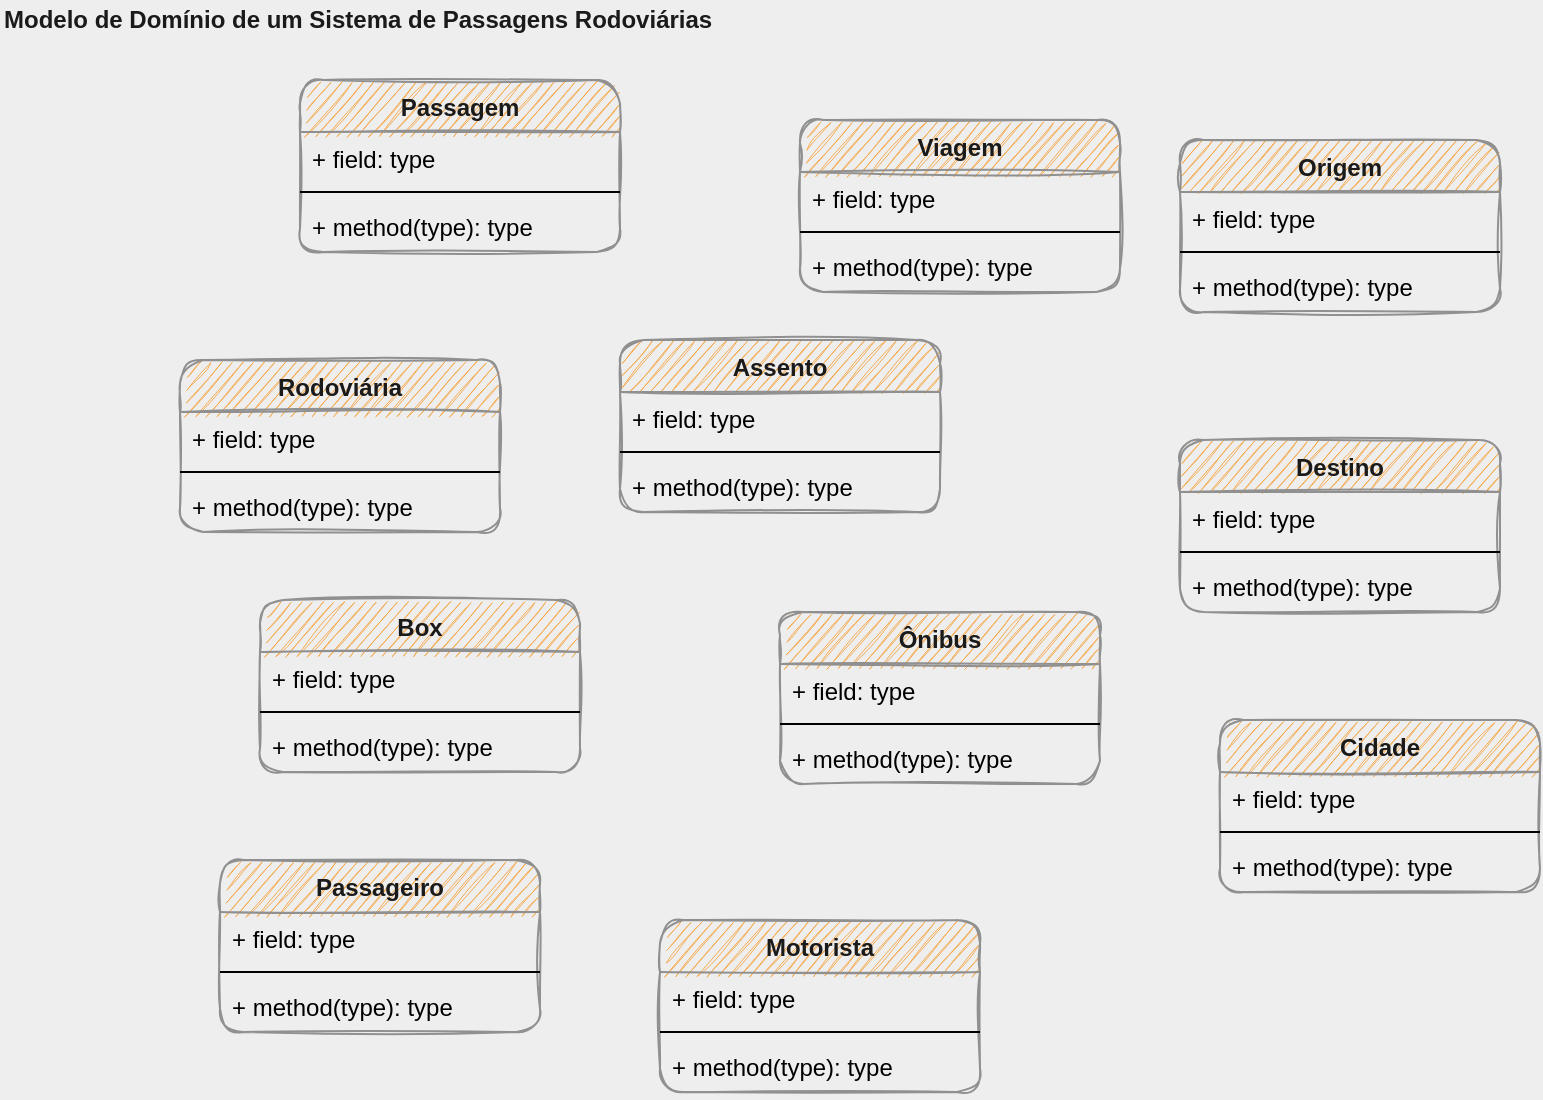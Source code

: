 <mxfile version="14.5.1" type="device" pages="4"><diagram id="U_jZNSp9UwiUHoWip0jt" name="CLASSES CONCEITUAIS"><mxGraphModel dx="1198" dy="617" grid="1" gridSize="10" guides="1" tooltips="1" connect="1" arrows="1" fold="1" page="1" pageScale="1" pageWidth="1169" pageHeight="827" background="#EEEEEE" math="0" shadow="0"><root><mxCell id="0"/><mxCell id="1" parent="0"/><mxCell id="qdMK0PoscvqaRHwce88t-1" value="Modelo de Domínio de um Sistema de Passagens Rodoviárias" style="text;html=1;strokeColor=none;fillColor=none;align=left;verticalAlign=middle;whiteSpace=wrap;rounded=0;sketch=1;fontColor=#1A1A1A;fontStyle=1" parent="1" vertex="1"><mxGeometry x="10" y="10" width="470" height="20" as="geometry"/></mxCell><mxCell id="qdMK0PoscvqaRHwce88t-2" value="Passagem" style="swimlane;fontStyle=1;align=center;verticalAlign=top;childLayout=stackLayout;horizontal=1;startSize=26;horizontalStack=0;resizeParent=1;resizeParentMax=0;resizeLast=0;collapsible=1;marginBottom=0;rounded=1;sketch=1;strokeColor=#909090;fillColor=#F5AB50;fontColor=#1A1A1A;" parent="1" vertex="1"><mxGeometry x="160" y="50" width="160" height="86" as="geometry"/></mxCell><mxCell id="qdMK0PoscvqaRHwce88t-3" value="+ field: type" style="text;strokeColor=none;fillColor=none;align=left;verticalAlign=top;spacingLeft=4;spacingRight=4;overflow=hidden;rotatable=0;points=[[0,0.5],[1,0.5]];portConstraint=eastwest;" parent="qdMK0PoscvqaRHwce88t-2" vertex="1"><mxGeometry y="26" width="160" height="26" as="geometry"/></mxCell><mxCell id="qdMK0PoscvqaRHwce88t-4" value="" style="line;strokeWidth=1;fillColor=none;align=left;verticalAlign=middle;spacingTop=-1;spacingLeft=3;spacingRight=3;rotatable=0;labelPosition=right;points=[];portConstraint=eastwest;" parent="qdMK0PoscvqaRHwce88t-2" vertex="1"><mxGeometry y="52" width="160" height="8" as="geometry"/></mxCell><mxCell id="qdMK0PoscvqaRHwce88t-5" value="+ method(type): type" style="text;strokeColor=none;fillColor=none;align=left;verticalAlign=top;spacingLeft=4;spacingRight=4;overflow=hidden;rotatable=0;points=[[0,0.5],[1,0.5]];portConstraint=eastwest;" parent="qdMK0PoscvqaRHwce88t-2" vertex="1"><mxGeometry y="60" width="160" height="26" as="geometry"/></mxCell><mxCell id="qdMK0PoscvqaRHwce88t-6" value="Passageiro" style="swimlane;fontStyle=1;align=center;verticalAlign=top;childLayout=stackLayout;horizontal=1;startSize=26;horizontalStack=0;resizeParent=1;resizeParentMax=0;resizeLast=0;collapsible=1;marginBottom=0;rounded=1;sketch=1;strokeColor=#909090;fillColor=#F5AB50;fontColor=#1A1A1A;" parent="1" vertex="1"><mxGeometry x="120" y="440" width="160" height="86" as="geometry"/></mxCell><mxCell id="qdMK0PoscvqaRHwce88t-7" value="+ field: type" style="text;strokeColor=none;fillColor=none;align=left;verticalAlign=top;spacingLeft=4;spacingRight=4;overflow=hidden;rotatable=0;points=[[0,0.5],[1,0.5]];portConstraint=eastwest;" parent="qdMK0PoscvqaRHwce88t-6" vertex="1"><mxGeometry y="26" width="160" height="26" as="geometry"/></mxCell><mxCell id="qdMK0PoscvqaRHwce88t-8" value="" style="line;strokeWidth=1;fillColor=none;align=left;verticalAlign=middle;spacingTop=-1;spacingLeft=3;spacingRight=3;rotatable=0;labelPosition=right;points=[];portConstraint=eastwest;" parent="qdMK0PoscvqaRHwce88t-6" vertex="1"><mxGeometry y="52" width="160" height="8" as="geometry"/></mxCell><mxCell id="qdMK0PoscvqaRHwce88t-9" value="+ method(type): type" style="text;strokeColor=none;fillColor=none;align=left;verticalAlign=top;spacingLeft=4;spacingRight=4;overflow=hidden;rotatable=0;points=[[0,0.5],[1,0.5]];portConstraint=eastwest;" parent="qdMK0PoscvqaRHwce88t-6" vertex="1"><mxGeometry y="60" width="160" height="26" as="geometry"/></mxCell><mxCell id="qdMK0PoscvqaRHwce88t-10" value="Viagem" style="swimlane;fontStyle=1;align=center;verticalAlign=top;childLayout=stackLayout;horizontal=1;startSize=26;horizontalStack=0;resizeParent=1;resizeParentMax=0;resizeLast=0;collapsible=1;marginBottom=0;rounded=1;sketch=1;strokeColor=#909090;fillColor=#F5AB50;fontColor=#1A1A1A;" parent="1" vertex="1"><mxGeometry x="410" y="70" width="160" height="86" as="geometry"/></mxCell><mxCell id="qdMK0PoscvqaRHwce88t-11" value="+ field: type" style="text;strokeColor=none;fillColor=none;align=left;verticalAlign=top;spacingLeft=4;spacingRight=4;overflow=hidden;rotatable=0;points=[[0,0.5],[1,0.5]];portConstraint=eastwest;" parent="qdMK0PoscvqaRHwce88t-10" vertex="1"><mxGeometry y="26" width="160" height="26" as="geometry"/></mxCell><mxCell id="qdMK0PoscvqaRHwce88t-12" value="" style="line;strokeWidth=1;fillColor=none;align=left;verticalAlign=middle;spacingTop=-1;spacingLeft=3;spacingRight=3;rotatable=0;labelPosition=right;points=[];portConstraint=eastwest;" parent="qdMK0PoscvqaRHwce88t-10" vertex="1"><mxGeometry y="52" width="160" height="8" as="geometry"/></mxCell><mxCell id="qdMK0PoscvqaRHwce88t-13" value="+ method(type): type" style="text;strokeColor=none;fillColor=none;align=left;verticalAlign=top;spacingLeft=4;spacingRight=4;overflow=hidden;rotatable=0;points=[[0,0.5],[1,0.5]];portConstraint=eastwest;" parent="qdMK0PoscvqaRHwce88t-10" vertex="1"><mxGeometry y="60" width="160" height="26" as="geometry"/></mxCell><mxCell id="qdMK0PoscvqaRHwce88t-14" value="Origem" style="swimlane;fontStyle=1;align=center;verticalAlign=top;childLayout=stackLayout;horizontal=1;startSize=26;horizontalStack=0;resizeParent=1;resizeParentMax=0;resizeLast=0;collapsible=1;marginBottom=0;rounded=1;sketch=1;strokeColor=#909090;fillColor=#F5AB50;fontColor=#1A1A1A;" parent="1" vertex="1"><mxGeometry x="600" y="80" width="160" height="86" as="geometry"/></mxCell><mxCell id="qdMK0PoscvqaRHwce88t-15" value="+ field: type" style="text;strokeColor=none;fillColor=none;align=left;verticalAlign=top;spacingLeft=4;spacingRight=4;overflow=hidden;rotatable=0;points=[[0,0.5],[1,0.5]];portConstraint=eastwest;" parent="qdMK0PoscvqaRHwce88t-14" vertex="1"><mxGeometry y="26" width="160" height="26" as="geometry"/></mxCell><mxCell id="qdMK0PoscvqaRHwce88t-16" value="" style="line;strokeWidth=1;fillColor=none;align=left;verticalAlign=middle;spacingTop=-1;spacingLeft=3;spacingRight=3;rotatable=0;labelPosition=right;points=[];portConstraint=eastwest;" parent="qdMK0PoscvqaRHwce88t-14" vertex="1"><mxGeometry y="52" width="160" height="8" as="geometry"/></mxCell><mxCell id="qdMK0PoscvqaRHwce88t-17" value="+ method(type): type" style="text;strokeColor=none;fillColor=none;align=left;verticalAlign=top;spacingLeft=4;spacingRight=4;overflow=hidden;rotatable=0;points=[[0,0.5],[1,0.5]];portConstraint=eastwest;" parent="qdMK0PoscvqaRHwce88t-14" vertex="1"><mxGeometry y="60" width="160" height="26" as="geometry"/></mxCell><mxCell id="qdMK0PoscvqaRHwce88t-18" value="Destino" style="swimlane;fontStyle=1;align=center;verticalAlign=top;childLayout=stackLayout;horizontal=1;startSize=26;horizontalStack=0;resizeParent=1;resizeParentMax=0;resizeLast=0;collapsible=1;marginBottom=0;rounded=1;sketch=1;strokeColor=#909090;fillColor=#F5AB50;fontColor=#1A1A1A;" parent="1" vertex="1"><mxGeometry x="600" y="230" width="160" height="86" as="geometry"/></mxCell><mxCell id="qdMK0PoscvqaRHwce88t-19" value="+ field: type" style="text;strokeColor=none;fillColor=none;align=left;verticalAlign=top;spacingLeft=4;spacingRight=4;overflow=hidden;rotatable=0;points=[[0,0.5],[1,0.5]];portConstraint=eastwest;" parent="qdMK0PoscvqaRHwce88t-18" vertex="1"><mxGeometry y="26" width="160" height="26" as="geometry"/></mxCell><mxCell id="qdMK0PoscvqaRHwce88t-20" value="" style="line;strokeWidth=1;fillColor=none;align=left;verticalAlign=middle;spacingTop=-1;spacingLeft=3;spacingRight=3;rotatable=0;labelPosition=right;points=[];portConstraint=eastwest;" parent="qdMK0PoscvqaRHwce88t-18" vertex="1"><mxGeometry y="52" width="160" height="8" as="geometry"/></mxCell><mxCell id="qdMK0PoscvqaRHwce88t-21" value="+ method(type): type" style="text;strokeColor=none;fillColor=none;align=left;verticalAlign=top;spacingLeft=4;spacingRight=4;overflow=hidden;rotatable=0;points=[[0,0.5],[1,0.5]];portConstraint=eastwest;" parent="qdMK0PoscvqaRHwce88t-18" vertex="1"><mxGeometry y="60" width="160" height="26" as="geometry"/></mxCell><mxCell id="qdMK0PoscvqaRHwce88t-22" value="Rodoviária" style="swimlane;fontStyle=1;align=center;verticalAlign=top;childLayout=stackLayout;horizontal=1;startSize=26;horizontalStack=0;resizeParent=1;resizeParentMax=0;resizeLast=0;collapsible=1;marginBottom=0;rounded=1;sketch=1;strokeColor=#909090;fillColor=#F5AB50;fontColor=#1A1A1A;" parent="1" vertex="1"><mxGeometry x="100" y="190" width="160" height="86" as="geometry"/></mxCell><mxCell id="qdMK0PoscvqaRHwce88t-23" value="+ field: type" style="text;strokeColor=none;fillColor=none;align=left;verticalAlign=top;spacingLeft=4;spacingRight=4;overflow=hidden;rotatable=0;points=[[0,0.5],[1,0.5]];portConstraint=eastwest;" parent="qdMK0PoscvqaRHwce88t-22" vertex="1"><mxGeometry y="26" width="160" height="26" as="geometry"/></mxCell><mxCell id="qdMK0PoscvqaRHwce88t-24" value="" style="line;strokeWidth=1;fillColor=none;align=left;verticalAlign=middle;spacingTop=-1;spacingLeft=3;spacingRight=3;rotatable=0;labelPosition=right;points=[];portConstraint=eastwest;" parent="qdMK0PoscvqaRHwce88t-22" vertex="1"><mxGeometry y="52" width="160" height="8" as="geometry"/></mxCell><mxCell id="qdMK0PoscvqaRHwce88t-25" value="+ method(type): type" style="text;strokeColor=none;fillColor=none;align=left;verticalAlign=top;spacingLeft=4;spacingRight=4;overflow=hidden;rotatable=0;points=[[0,0.5],[1,0.5]];portConstraint=eastwest;" parent="qdMK0PoscvqaRHwce88t-22" vertex="1"><mxGeometry y="60" width="160" height="26" as="geometry"/></mxCell><mxCell id="qdMK0PoscvqaRHwce88t-26" value="Cidade" style="swimlane;fontStyle=1;align=center;verticalAlign=top;childLayout=stackLayout;horizontal=1;startSize=26;horizontalStack=0;resizeParent=1;resizeParentMax=0;resizeLast=0;collapsible=1;marginBottom=0;rounded=1;sketch=1;strokeColor=#909090;fillColor=#F5AB50;fontColor=#1A1A1A;" parent="1" vertex="1"><mxGeometry x="620" y="370" width="160" height="86" as="geometry"/></mxCell><mxCell id="qdMK0PoscvqaRHwce88t-27" value="+ field: type" style="text;strokeColor=none;fillColor=none;align=left;verticalAlign=top;spacingLeft=4;spacingRight=4;overflow=hidden;rotatable=0;points=[[0,0.5],[1,0.5]];portConstraint=eastwest;" parent="qdMK0PoscvqaRHwce88t-26" vertex="1"><mxGeometry y="26" width="160" height="26" as="geometry"/></mxCell><mxCell id="qdMK0PoscvqaRHwce88t-28" value="" style="line;strokeWidth=1;fillColor=none;align=left;verticalAlign=middle;spacingTop=-1;spacingLeft=3;spacingRight=3;rotatable=0;labelPosition=right;points=[];portConstraint=eastwest;" parent="qdMK0PoscvqaRHwce88t-26" vertex="1"><mxGeometry y="52" width="160" height="8" as="geometry"/></mxCell><mxCell id="qdMK0PoscvqaRHwce88t-29" value="+ method(type): type" style="text;strokeColor=none;fillColor=none;align=left;verticalAlign=top;spacingLeft=4;spacingRight=4;overflow=hidden;rotatable=0;points=[[0,0.5],[1,0.5]];portConstraint=eastwest;" parent="qdMK0PoscvqaRHwce88t-26" vertex="1"><mxGeometry y="60" width="160" height="26" as="geometry"/></mxCell><mxCell id="qdMK0PoscvqaRHwce88t-30" value="Ônibus" style="swimlane;fontStyle=1;align=center;verticalAlign=top;childLayout=stackLayout;horizontal=1;startSize=26;horizontalStack=0;resizeParent=1;resizeParentMax=0;resizeLast=0;collapsible=1;marginBottom=0;rounded=1;sketch=1;strokeColor=#909090;fillColor=#F5AB50;fontColor=#1A1A1A;" parent="1" vertex="1"><mxGeometry x="400" y="316" width="160" height="86" as="geometry"/></mxCell><mxCell id="qdMK0PoscvqaRHwce88t-31" value="+ field: type" style="text;strokeColor=none;fillColor=none;align=left;verticalAlign=top;spacingLeft=4;spacingRight=4;overflow=hidden;rotatable=0;points=[[0,0.5],[1,0.5]];portConstraint=eastwest;" parent="qdMK0PoscvqaRHwce88t-30" vertex="1"><mxGeometry y="26" width="160" height="26" as="geometry"/></mxCell><mxCell id="qdMK0PoscvqaRHwce88t-32" value="" style="line;strokeWidth=1;fillColor=none;align=left;verticalAlign=middle;spacingTop=-1;spacingLeft=3;spacingRight=3;rotatable=0;labelPosition=right;points=[];portConstraint=eastwest;" parent="qdMK0PoscvqaRHwce88t-30" vertex="1"><mxGeometry y="52" width="160" height="8" as="geometry"/></mxCell><mxCell id="qdMK0PoscvqaRHwce88t-33" value="+ method(type): type" style="text;strokeColor=none;fillColor=none;align=left;verticalAlign=top;spacingLeft=4;spacingRight=4;overflow=hidden;rotatable=0;points=[[0,0.5],[1,0.5]];portConstraint=eastwest;" parent="qdMK0PoscvqaRHwce88t-30" vertex="1"><mxGeometry y="60" width="160" height="26" as="geometry"/></mxCell><mxCell id="qdMK0PoscvqaRHwce88t-34" value="Box" style="swimlane;fontStyle=1;align=center;verticalAlign=top;childLayout=stackLayout;horizontal=1;startSize=26;horizontalStack=0;resizeParent=1;resizeParentMax=0;resizeLast=0;collapsible=1;marginBottom=0;rounded=1;sketch=1;strokeColor=#909090;fillColor=#F5AB50;fontColor=#1A1A1A;" parent="1" vertex="1"><mxGeometry x="140" y="310" width="160" height="86" as="geometry"/></mxCell><mxCell id="qdMK0PoscvqaRHwce88t-35" value="+ field: type" style="text;strokeColor=none;fillColor=none;align=left;verticalAlign=top;spacingLeft=4;spacingRight=4;overflow=hidden;rotatable=0;points=[[0,0.5],[1,0.5]];portConstraint=eastwest;" parent="qdMK0PoscvqaRHwce88t-34" vertex="1"><mxGeometry y="26" width="160" height="26" as="geometry"/></mxCell><mxCell id="qdMK0PoscvqaRHwce88t-36" value="" style="line;strokeWidth=1;fillColor=none;align=left;verticalAlign=middle;spacingTop=-1;spacingLeft=3;spacingRight=3;rotatable=0;labelPosition=right;points=[];portConstraint=eastwest;" parent="qdMK0PoscvqaRHwce88t-34" vertex="1"><mxGeometry y="52" width="160" height="8" as="geometry"/></mxCell><mxCell id="qdMK0PoscvqaRHwce88t-37" value="+ method(type): type" style="text;strokeColor=none;fillColor=none;align=left;verticalAlign=top;spacingLeft=4;spacingRight=4;overflow=hidden;rotatable=0;points=[[0,0.5],[1,0.5]];portConstraint=eastwest;" parent="qdMK0PoscvqaRHwce88t-34" vertex="1"><mxGeometry y="60" width="160" height="26" as="geometry"/></mxCell><mxCell id="qdMK0PoscvqaRHwce88t-38" value="Motorista" style="swimlane;fontStyle=1;align=center;verticalAlign=top;childLayout=stackLayout;horizontal=1;startSize=26;horizontalStack=0;resizeParent=1;resizeParentMax=0;resizeLast=0;collapsible=1;marginBottom=0;rounded=1;sketch=1;strokeColor=#909090;fillColor=#F5AB50;fontColor=#1A1A1A;" parent="1" vertex="1"><mxGeometry x="340" y="470" width="160" height="86" as="geometry"/></mxCell><mxCell id="qdMK0PoscvqaRHwce88t-39" value="+ field: type" style="text;strokeColor=none;fillColor=none;align=left;verticalAlign=top;spacingLeft=4;spacingRight=4;overflow=hidden;rotatable=0;points=[[0,0.5],[1,0.5]];portConstraint=eastwest;" parent="qdMK0PoscvqaRHwce88t-38" vertex="1"><mxGeometry y="26" width="160" height="26" as="geometry"/></mxCell><mxCell id="qdMK0PoscvqaRHwce88t-40" value="" style="line;strokeWidth=1;fillColor=none;align=left;verticalAlign=middle;spacingTop=-1;spacingLeft=3;spacingRight=3;rotatable=0;labelPosition=right;points=[];portConstraint=eastwest;" parent="qdMK0PoscvqaRHwce88t-38" vertex="1"><mxGeometry y="52" width="160" height="8" as="geometry"/></mxCell><mxCell id="qdMK0PoscvqaRHwce88t-41" value="+ method(type): type" style="text;strokeColor=none;fillColor=none;align=left;verticalAlign=top;spacingLeft=4;spacingRight=4;overflow=hidden;rotatable=0;points=[[0,0.5],[1,0.5]];portConstraint=eastwest;" parent="qdMK0PoscvqaRHwce88t-38" vertex="1"><mxGeometry y="60" width="160" height="26" as="geometry"/></mxCell><mxCell id="qdMK0PoscvqaRHwce88t-42" value="Assento" style="swimlane;fontStyle=1;align=center;verticalAlign=top;childLayout=stackLayout;horizontal=1;startSize=26;horizontalStack=0;resizeParent=1;resizeParentMax=0;resizeLast=0;collapsible=1;marginBottom=0;rounded=1;sketch=1;strokeColor=#909090;fillColor=#F5AB50;fontColor=#1A1A1A;" parent="1" vertex="1"><mxGeometry x="320" y="180" width="160" height="86" as="geometry"/></mxCell><mxCell id="qdMK0PoscvqaRHwce88t-43" value="+ field: type" style="text;strokeColor=none;fillColor=none;align=left;verticalAlign=top;spacingLeft=4;spacingRight=4;overflow=hidden;rotatable=0;points=[[0,0.5],[1,0.5]];portConstraint=eastwest;" parent="qdMK0PoscvqaRHwce88t-42" vertex="1"><mxGeometry y="26" width="160" height="26" as="geometry"/></mxCell><mxCell id="qdMK0PoscvqaRHwce88t-44" value="" style="line;strokeWidth=1;fillColor=none;align=left;verticalAlign=middle;spacingTop=-1;spacingLeft=3;spacingRight=3;rotatable=0;labelPosition=right;points=[];portConstraint=eastwest;" parent="qdMK0PoscvqaRHwce88t-42" vertex="1"><mxGeometry y="52" width="160" height="8" as="geometry"/></mxCell><mxCell id="qdMK0PoscvqaRHwce88t-45" value="+ method(type): type" style="text;strokeColor=none;fillColor=none;align=left;verticalAlign=top;spacingLeft=4;spacingRight=4;overflow=hidden;rotatable=0;points=[[0,0.5],[1,0.5]];portConstraint=eastwest;" parent="qdMK0PoscvqaRHwce88t-42" vertex="1"><mxGeometry y="60" width="160" height="26" as="geometry"/></mxCell></root></mxGraphModel></diagram><diagram name="ASSOCIAÇÕES" id="S-giimYLemccB44fYHhX"><mxGraphModel dx="1198" dy="1444" grid="1" gridSize="10" guides="1" tooltips="1" connect="1" arrows="1" fold="1" page="1" pageScale="1" pageWidth="1169" pageHeight="827" background="#EEEEEE" math="0" shadow="0"><root><mxCell id="PqaZjqMwzMEl9917H5vp-0"/><mxCell id="PqaZjqMwzMEl9917H5vp-1" parent="PqaZjqMwzMEl9917H5vp-0"/><mxCell id="PqaZjqMwzMEl9917H5vp-2" value="Modelo de Domínio de um Sistema de Passagens Rodoviárias" style="text;html=1;strokeColor=none;fillColor=none;align=left;verticalAlign=middle;whiteSpace=wrap;rounded=0;sketch=1;fontColor=#1A1A1A;fontStyle=1" parent="PqaZjqMwzMEl9917H5vp-1" vertex="1"><mxGeometry x="10" y="-140" width="470" height="20" as="geometry"/></mxCell><mxCell id="PqaZjqMwzMEl9917H5vp-59" style="edgeStyle=orthogonalEdgeStyle;curved=0;sketch=1;orthogonalLoop=1;jettySize=auto;html=1;exitX=0.5;exitY=1;exitDx=0;exitDy=0;entryX=0;entryY=0.5;entryDx=0;entryDy=0;endArrow=none;endFill=0;strokeColor=#182E3E;fontColor=#1A1A1A;" parent="PqaZjqMwzMEl9917H5vp-1" source="PqaZjqMwzMEl9917H5vp-3" target="PqaZjqMwzMEl9917H5vp-44" edge="1"><mxGeometry relative="1" as="geometry"/></mxCell><mxCell id="PqaZjqMwzMEl9917H5vp-3" value="Passagem" style="swimlane;fontStyle=1;align=center;verticalAlign=top;childLayout=stackLayout;horizontal=1;startSize=26;horizontalStack=0;resizeParent=1;resizeParentMax=0;resizeLast=0;collapsible=1;marginBottom=0;rounded=1;sketch=1;strokeColor=#909090;fillColor=#F5AB50;fontColor=#1A1A1A;" parent="PqaZjqMwzMEl9917H5vp-1" vertex="1"><mxGeometry x="150" y="320" width="160" height="86" as="geometry"/></mxCell><mxCell id="PqaZjqMwzMEl9917H5vp-4" value="+ field: type" style="text;strokeColor=none;fillColor=none;align=left;verticalAlign=top;spacingLeft=4;spacingRight=4;overflow=hidden;rotatable=0;points=[[0,0.5],[1,0.5]];portConstraint=eastwest;" parent="PqaZjqMwzMEl9917H5vp-3" vertex="1"><mxGeometry y="26" width="160" height="26" as="geometry"/></mxCell><mxCell id="PqaZjqMwzMEl9917H5vp-5" value="" style="line;strokeWidth=1;fillColor=none;align=left;verticalAlign=middle;spacingTop=-1;spacingLeft=3;spacingRight=3;rotatable=0;labelPosition=right;points=[];portConstraint=eastwest;" parent="PqaZjqMwzMEl9917H5vp-3" vertex="1"><mxGeometry y="52" width="160" height="8" as="geometry"/></mxCell><mxCell id="PqaZjqMwzMEl9917H5vp-6" value="+ method(type): type" style="text;strokeColor=none;fillColor=none;align=left;verticalAlign=top;spacingLeft=4;spacingRight=4;overflow=hidden;rotatable=0;points=[[0,0.5],[1,0.5]];portConstraint=eastwest;" parent="PqaZjqMwzMEl9917H5vp-3" vertex="1"><mxGeometry y="60" width="160" height="26" as="geometry"/></mxCell><mxCell id="PqaZjqMwzMEl9917H5vp-60" style="edgeStyle=orthogonalEdgeStyle;curved=0;sketch=1;orthogonalLoop=1;jettySize=auto;html=1;entryX=0.471;entryY=0.96;entryDx=0;entryDy=0;entryPerimeter=0;endArrow=none;endFill=0;strokeColor=#182E3E;fontColor=#1A1A1A;" parent="PqaZjqMwzMEl9917H5vp-1" source="PqaZjqMwzMEl9917H5vp-7" target="PqaZjqMwzMEl9917H5vp-26" edge="1"><mxGeometry relative="1" as="geometry"/></mxCell><mxCell id="PqaZjqMwzMEl9917H5vp-61" style="edgeStyle=orthogonalEdgeStyle;curved=0;sketch=1;orthogonalLoop=1;jettySize=auto;html=1;exitX=0.5;exitY=0;exitDx=0;exitDy=0;entryX=0;entryY=0.5;entryDx=0;entryDy=0;endArrow=none;endFill=0;strokeColor=#182E3E;fontColor=#1A1A1A;" parent="PqaZjqMwzMEl9917H5vp-1" source="PqaZjqMwzMEl9917H5vp-7" target="PqaZjqMwzMEl9917H5vp-4" edge="1"><mxGeometry relative="1" as="geometry"/></mxCell><mxCell id="PqaZjqMwzMEl9917H5vp-7" value="Passageiro" style="swimlane;fontStyle=1;align=center;verticalAlign=top;childLayout=stackLayout;horizontal=1;startSize=26;horizontalStack=0;resizeParent=1;resizeParentMax=0;resizeLast=0;collapsible=1;marginBottom=0;rounded=1;sketch=1;strokeColor=#909090;fillColor=#F5AB50;fontColor=#1A1A1A;" parent="PqaZjqMwzMEl9917H5vp-1" vertex="1"><mxGeometry x="15" y="440" width="160" height="86" as="geometry"/></mxCell><mxCell id="PqaZjqMwzMEl9917H5vp-8" value="+ field: type" style="text;strokeColor=none;fillColor=none;align=left;verticalAlign=top;spacingLeft=4;spacingRight=4;overflow=hidden;rotatable=0;points=[[0,0.5],[1,0.5]];portConstraint=eastwest;" parent="PqaZjqMwzMEl9917H5vp-7" vertex="1"><mxGeometry y="26" width="160" height="26" as="geometry"/></mxCell><mxCell id="PqaZjqMwzMEl9917H5vp-9" value="" style="line;strokeWidth=1;fillColor=none;align=left;verticalAlign=middle;spacingTop=-1;spacingLeft=3;spacingRight=3;rotatable=0;labelPosition=right;points=[];portConstraint=eastwest;" parent="PqaZjqMwzMEl9917H5vp-7" vertex="1"><mxGeometry y="52" width="160" height="8" as="geometry"/></mxCell><mxCell id="PqaZjqMwzMEl9917H5vp-10" value="+ method(type): type" style="text;strokeColor=none;fillColor=none;align=left;verticalAlign=top;spacingLeft=4;spacingRight=4;overflow=hidden;rotatable=0;points=[[0,0.5],[1,0.5]];portConstraint=eastwest;" parent="PqaZjqMwzMEl9917H5vp-7" vertex="1"><mxGeometry y="60" width="160" height="26" as="geometry"/></mxCell><mxCell id="PqaZjqMwzMEl9917H5vp-51" style="edgeStyle=orthogonalEdgeStyle;curved=0;sketch=1;orthogonalLoop=1;jettySize=auto;html=1;entryX=0.5;entryY=0;entryDx=0;entryDy=0;endArrow=none;endFill=0;strokeColor=#182E3E;fontColor=#1A1A1A;exitX=0.5;exitY=1.038;exitDx=0;exitDy=0;exitPerimeter=0;" parent="PqaZjqMwzMEl9917H5vp-1" source="PqaZjqMwzMEl9917H5vp-14" target="PqaZjqMwzMEl9917H5vp-31" edge="1"><mxGeometry relative="1" as="geometry"><Array as="points"><mxPoint x="350" y="260"/><mxPoint x="620" y="260"/></Array></mxGeometry></mxCell><mxCell id="PqaZjqMwzMEl9917H5vp-52" style="edgeStyle=orthogonalEdgeStyle;curved=0;sketch=1;orthogonalLoop=1;jettySize=auto;html=1;entryX=0.5;entryY=0;entryDx=0;entryDy=0;endArrow=none;endFill=0;strokeColor=#182E3E;fontColor=#1A1A1A;" parent="PqaZjqMwzMEl9917H5vp-1" source="PqaZjqMwzMEl9917H5vp-11" target="PqaZjqMwzMEl9917H5vp-39" edge="1"><mxGeometry relative="1" as="geometry"/></mxCell><mxCell id="PqaZjqMwzMEl9917H5vp-55" style="edgeStyle=orthogonalEdgeStyle;curved=0;sketch=1;orthogonalLoop=1;jettySize=auto;html=1;exitX=0.5;exitY=1;exitDx=0;exitDy=0;entryX=0.5;entryY=0;entryDx=0;entryDy=0;endArrow=none;endFill=0;strokeColor=#182E3E;fontColor=#1A1A1A;" parent="PqaZjqMwzMEl9917H5vp-1" source="PqaZjqMwzMEl9917H5vp-11" target="PqaZjqMwzMEl9917H5vp-3" edge="1"><mxGeometry relative="1" as="geometry"/></mxCell><mxCell id="PqaZjqMwzMEl9917H5vp-56" style="edgeStyle=orthogonalEdgeStyle;curved=0;sketch=1;orthogonalLoop=1;jettySize=auto;html=1;exitX=0.5;exitY=0;exitDx=0;exitDy=0;entryX=0.5;entryY=1;entryDx=0;entryDy=0;endArrow=none;endFill=0;strokeColor=#182E3E;fontColor=#1A1A1A;" parent="PqaZjqMwzMEl9917H5vp-1" source="PqaZjqMwzMEl9917H5vp-11" target="PqaZjqMwzMEl9917H5vp-35" edge="1"><mxGeometry relative="1" as="geometry"/></mxCell><mxCell id="PqaZjqMwzMEl9917H5vp-11" value="Viagem" style="swimlane;fontStyle=1;align=center;verticalAlign=top;childLayout=stackLayout;horizontal=1;startSize=26;horizontalStack=0;resizeParent=1;resizeParentMax=0;resizeLast=0;collapsible=1;marginBottom=0;rounded=1;sketch=1;strokeColor=#909090;fillColor=#F5AB50;fontColor=#1A1A1A;" parent="PqaZjqMwzMEl9917H5vp-1" vertex="1"><mxGeometry x="270" y="120" width="160" height="86" as="geometry"/></mxCell><mxCell id="PqaZjqMwzMEl9917H5vp-12" value="+ field: type" style="text;strokeColor=none;fillColor=none;align=left;verticalAlign=top;spacingLeft=4;spacingRight=4;overflow=hidden;rotatable=0;points=[[0,0.5],[1,0.5]];portConstraint=eastwest;" parent="PqaZjqMwzMEl9917H5vp-11" vertex="1"><mxGeometry y="26" width="160" height="26" as="geometry"/></mxCell><mxCell id="PqaZjqMwzMEl9917H5vp-13" value="" style="line;strokeWidth=1;fillColor=none;align=left;verticalAlign=middle;spacingTop=-1;spacingLeft=3;spacingRight=3;rotatable=0;labelPosition=right;points=[];portConstraint=eastwest;" parent="PqaZjqMwzMEl9917H5vp-11" vertex="1"><mxGeometry y="52" width="160" height="8" as="geometry"/></mxCell><mxCell id="PqaZjqMwzMEl9917H5vp-14" value="+ method(type): type" style="text;strokeColor=none;fillColor=none;align=left;verticalAlign=top;spacingLeft=4;spacingRight=4;overflow=hidden;rotatable=0;points=[[0,0.5],[1,0.5]];portConstraint=eastwest;" parent="PqaZjqMwzMEl9917H5vp-11" vertex="1"><mxGeometry y="60" width="160" height="26" as="geometry"/></mxCell><mxCell id="PqaZjqMwzMEl9917H5vp-15" value="Origem" style="swimlane;fontStyle=1;align=center;verticalAlign=top;childLayout=stackLayout;horizontal=1;startSize=26;horizontalStack=0;resizeParent=1;resizeParentMax=0;resizeLast=0;collapsible=1;marginBottom=0;rounded=1;sketch=1;strokeColor=#909090;fillColor=#F5AB50;fontColor=#1A1A1A;" parent="PqaZjqMwzMEl9917H5vp-1" vertex="1"><mxGeometry x="530" y="-14" width="160" height="86" as="geometry"/></mxCell><mxCell id="PqaZjqMwzMEl9917H5vp-16" value="+ field: type" style="text;strokeColor=none;fillColor=none;align=left;verticalAlign=top;spacingLeft=4;spacingRight=4;overflow=hidden;rotatable=0;points=[[0,0.5],[1,0.5]];portConstraint=eastwest;" parent="PqaZjqMwzMEl9917H5vp-15" vertex="1"><mxGeometry y="26" width="160" height="26" as="geometry"/></mxCell><mxCell id="PqaZjqMwzMEl9917H5vp-17" value="" style="line;strokeWidth=1;fillColor=none;align=left;verticalAlign=middle;spacingTop=-1;spacingLeft=3;spacingRight=3;rotatable=0;labelPosition=right;points=[];portConstraint=eastwest;" parent="PqaZjqMwzMEl9917H5vp-15" vertex="1"><mxGeometry y="52" width="160" height="8" as="geometry"/></mxCell><mxCell id="PqaZjqMwzMEl9917H5vp-18" value="+ method(type): type" style="text;strokeColor=none;fillColor=none;align=left;verticalAlign=top;spacingLeft=4;spacingRight=4;overflow=hidden;rotatable=0;points=[[0,0.5],[1,0.5]];portConstraint=eastwest;" parent="PqaZjqMwzMEl9917H5vp-15" vertex="1"><mxGeometry y="60" width="160" height="26" as="geometry"/></mxCell><mxCell id="PqaZjqMwzMEl9917H5vp-19" value="Destino" style="swimlane;fontStyle=1;align=center;verticalAlign=top;childLayout=stackLayout;horizontal=1;startSize=26;horizontalStack=0;resizeParent=1;resizeParentMax=0;resizeLast=0;collapsible=1;marginBottom=0;rounded=1;sketch=1;strokeColor=#909090;fillColor=#F5AB50;fontColor=#1A1A1A;" parent="PqaZjqMwzMEl9917H5vp-1" vertex="1"><mxGeometry x="530" y="120" width="160" height="86" as="geometry"/></mxCell><mxCell id="PqaZjqMwzMEl9917H5vp-20" value="+ field: type" style="text;strokeColor=none;fillColor=none;align=left;verticalAlign=top;spacingLeft=4;spacingRight=4;overflow=hidden;rotatable=0;points=[[0,0.5],[1,0.5]];portConstraint=eastwest;" parent="PqaZjqMwzMEl9917H5vp-19" vertex="1"><mxGeometry y="26" width="160" height="26" as="geometry"/></mxCell><mxCell id="PqaZjqMwzMEl9917H5vp-21" value="" style="line;strokeWidth=1;fillColor=none;align=left;verticalAlign=middle;spacingTop=-1;spacingLeft=3;spacingRight=3;rotatable=0;labelPosition=right;points=[];portConstraint=eastwest;" parent="PqaZjqMwzMEl9917H5vp-19" vertex="1"><mxGeometry y="52" width="160" height="8" as="geometry"/></mxCell><mxCell id="PqaZjqMwzMEl9917H5vp-22" value="+ method(type): type" style="text;strokeColor=none;fillColor=none;align=left;verticalAlign=top;spacingLeft=4;spacingRight=4;overflow=hidden;rotatable=0;points=[[0,0.5],[1,0.5]];portConstraint=eastwest;" parent="PqaZjqMwzMEl9917H5vp-19" vertex="1"><mxGeometry y="60" width="160" height="26" as="geometry"/></mxCell><mxCell id="PqaZjqMwzMEl9917H5vp-57" style="edgeStyle=orthogonalEdgeStyle;curved=0;sketch=1;orthogonalLoop=1;jettySize=auto;html=1;exitX=0.5;exitY=0;exitDx=0;exitDy=0;entryX=0;entryY=0.5;entryDx=0;entryDy=0;endArrow=none;endFill=0;strokeColor=#182E3E;fontColor=#1A1A1A;" parent="PqaZjqMwzMEl9917H5vp-1" source="PqaZjqMwzMEl9917H5vp-23" target="PqaZjqMwzMEl9917H5vp-36" edge="1"><mxGeometry relative="1" as="geometry"/></mxCell><mxCell id="PqaZjqMwzMEl9917H5vp-23" value="Rodoviária" style="swimlane;fontStyle=1;align=center;verticalAlign=top;childLayout=stackLayout;horizontal=1;startSize=26;horizontalStack=0;resizeParent=1;resizeParentMax=0;resizeLast=0;collapsible=1;marginBottom=0;rounded=1;sketch=1;strokeColor=#909090;fillColor=#F5AB50;fontColor=#1A1A1A;" parent="PqaZjqMwzMEl9917H5vp-1" vertex="1"><mxGeometry x="20" y="120" width="160" height="86" as="geometry"/></mxCell><mxCell id="PqaZjqMwzMEl9917H5vp-24" value="+ field: type" style="text;strokeColor=none;fillColor=none;align=left;verticalAlign=top;spacingLeft=4;spacingRight=4;overflow=hidden;rotatable=0;points=[[0,0.5],[1,0.5]];portConstraint=eastwest;" parent="PqaZjqMwzMEl9917H5vp-23" vertex="1"><mxGeometry y="26" width="160" height="26" as="geometry"/></mxCell><mxCell id="PqaZjqMwzMEl9917H5vp-25" value="" style="line;strokeWidth=1;fillColor=none;align=left;verticalAlign=middle;spacingTop=-1;spacingLeft=3;spacingRight=3;rotatable=0;labelPosition=right;points=[];portConstraint=eastwest;" parent="PqaZjqMwzMEl9917H5vp-23" vertex="1"><mxGeometry y="52" width="160" height="8" as="geometry"/></mxCell><mxCell id="PqaZjqMwzMEl9917H5vp-26" value="+ method(type): type" style="text;strokeColor=none;fillColor=none;align=left;verticalAlign=top;spacingLeft=4;spacingRight=4;overflow=hidden;rotatable=0;points=[[0,0.5],[1,0.5]];portConstraint=eastwest;" parent="PqaZjqMwzMEl9917H5vp-23" vertex="1"><mxGeometry y="60" width="160" height="26" as="geometry"/></mxCell><mxCell id="PqaZjqMwzMEl9917H5vp-27" value="Cidade" style="swimlane;fontStyle=1;align=center;verticalAlign=top;childLayout=stackLayout;horizontal=1;startSize=26;horizontalStack=0;resizeParent=1;resizeParentMax=0;resizeLast=0;collapsible=1;marginBottom=0;rounded=1;sketch=1;strokeColor=#909090;fillColor=#F5AB50;fontColor=#1A1A1A;" parent="PqaZjqMwzMEl9917H5vp-1" vertex="1"><mxGeometry x="760" y="50" width="160" height="86" as="geometry"/></mxCell><mxCell id="PqaZjqMwzMEl9917H5vp-28" value="+ field: type" style="text;strokeColor=none;fillColor=none;align=left;verticalAlign=top;spacingLeft=4;spacingRight=4;overflow=hidden;rotatable=0;points=[[0,0.5],[1,0.5]];portConstraint=eastwest;" parent="PqaZjqMwzMEl9917H5vp-27" vertex="1"><mxGeometry y="26" width="160" height="26" as="geometry"/></mxCell><mxCell id="PqaZjqMwzMEl9917H5vp-29" value="" style="line;strokeWidth=1;fillColor=none;align=left;verticalAlign=middle;spacingTop=-1;spacingLeft=3;spacingRight=3;rotatable=0;labelPosition=right;points=[];portConstraint=eastwest;" parent="PqaZjqMwzMEl9917H5vp-27" vertex="1"><mxGeometry y="52" width="160" height="8" as="geometry"/></mxCell><mxCell id="PqaZjqMwzMEl9917H5vp-30" value="+ method(type): type" style="text;strokeColor=none;fillColor=none;align=left;verticalAlign=top;spacingLeft=4;spacingRight=4;overflow=hidden;rotatable=0;points=[[0,0.5],[1,0.5]];portConstraint=eastwest;" parent="PqaZjqMwzMEl9917H5vp-27" vertex="1"><mxGeometry y="60" width="160" height="26" as="geometry"/></mxCell><mxCell id="PqaZjqMwzMEl9917H5vp-58" style="edgeStyle=orthogonalEdgeStyle;curved=0;sketch=1;orthogonalLoop=1;jettySize=auto;html=1;exitX=0.5;exitY=1;exitDx=0;exitDy=0;entryX=0.5;entryY=0;entryDx=0;entryDy=0;endArrow=none;endFill=0;strokeColor=#182E3E;fontColor=#1A1A1A;" parent="PqaZjqMwzMEl9917H5vp-1" source="PqaZjqMwzMEl9917H5vp-31" target="PqaZjqMwzMEl9917H5vp-43" edge="1"><mxGeometry relative="1" as="geometry"/></mxCell><mxCell id="PqaZjqMwzMEl9917H5vp-31" value="Ônibus" style="swimlane;fontStyle=1;align=center;verticalAlign=top;childLayout=stackLayout;horizontal=1;startSize=26;horizontalStack=0;resizeParent=1;resizeParentMax=0;resizeLast=0;collapsible=1;marginBottom=0;rounded=1;sketch=1;strokeColor=#909090;fillColor=#F5AB50;fontColor=#1A1A1A;" parent="PqaZjqMwzMEl9917H5vp-1" vertex="1"><mxGeometry x="520" y="320" width="160" height="86" as="geometry"/></mxCell><mxCell id="PqaZjqMwzMEl9917H5vp-32" value="+ field: type" style="text;strokeColor=none;fillColor=none;align=left;verticalAlign=top;spacingLeft=4;spacingRight=4;overflow=hidden;rotatable=0;points=[[0,0.5],[1,0.5]];portConstraint=eastwest;" parent="PqaZjqMwzMEl9917H5vp-31" vertex="1"><mxGeometry y="26" width="160" height="26" as="geometry"/></mxCell><mxCell id="PqaZjqMwzMEl9917H5vp-33" value="" style="line;strokeWidth=1;fillColor=none;align=left;verticalAlign=middle;spacingTop=-1;spacingLeft=3;spacingRight=3;rotatable=0;labelPosition=right;points=[];portConstraint=eastwest;" parent="PqaZjqMwzMEl9917H5vp-31" vertex="1"><mxGeometry y="52" width="160" height="8" as="geometry"/></mxCell><mxCell id="PqaZjqMwzMEl9917H5vp-34" value="+ method(type): type" style="text;strokeColor=none;fillColor=none;align=left;verticalAlign=top;spacingLeft=4;spacingRight=4;overflow=hidden;rotatable=0;points=[[0,0.5],[1,0.5]];portConstraint=eastwest;" parent="PqaZjqMwzMEl9917H5vp-31" vertex="1"><mxGeometry y="60" width="160" height="26" as="geometry"/></mxCell><mxCell id="PqaZjqMwzMEl9917H5vp-35" value="Box" style="swimlane;fontStyle=1;align=center;verticalAlign=top;childLayout=stackLayout;horizontal=1;startSize=26;horizontalStack=0;resizeParent=1;resizeParentMax=0;resizeLast=0;collapsible=1;marginBottom=0;rounded=1;sketch=1;strokeColor=#909090;fillColor=#F5AB50;fontColor=#1A1A1A;" parent="PqaZjqMwzMEl9917H5vp-1" vertex="1"><mxGeometry x="270" y="-100" width="160" height="86" as="geometry"/></mxCell><mxCell id="PqaZjqMwzMEl9917H5vp-36" value="+ field: type" style="text;strokeColor=none;fillColor=none;align=left;verticalAlign=top;spacingLeft=4;spacingRight=4;overflow=hidden;rotatable=0;points=[[0,0.5],[1,0.5]];portConstraint=eastwest;" parent="PqaZjqMwzMEl9917H5vp-35" vertex="1"><mxGeometry y="26" width="160" height="26" as="geometry"/></mxCell><mxCell id="PqaZjqMwzMEl9917H5vp-37" value="" style="line;strokeWidth=1;fillColor=none;align=left;verticalAlign=middle;spacingTop=-1;spacingLeft=3;spacingRight=3;rotatable=0;labelPosition=right;points=[];portConstraint=eastwest;" parent="PqaZjqMwzMEl9917H5vp-35" vertex="1"><mxGeometry y="52" width="160" height="8" as="geometry"/></mxCell><mxCell id="PqaZjqMwzMEl9917H5vp-38" value="+ method(type): type" style="text;strokeColor=none;fillColor=none;align=left;verticalAlign=top;spacingLeft=4;spacingRight=4;overflow=hidden;rotatable=0;points=[[0,0.5],[1,0.5]];portConstraint=eastwest;" parent="PqaZjqMwzMEl9917H5vp-35" vertex="1"><mxGeometry y="60" width="160" height="26" as="geometry"/></mxCell><mxCell id="PqaZjqMwzMEl9917H5vp-39" value="Motorista" style="swimlane;fontStyle=1;align=center;verticalAlign=top;childLayout=stackLayout;horizontal=1;startSize=26;horizontalStack=0;resizeParent=1;resizeParentMax=0;resizeLast=0;collapsible=1;marginBottom=0;rounded=1;sketch=1;strokeColor=#909090;fillColor=#F5AB50;fontColor=#1A1A1A;" parent="PqaZjqMwzMEl9917H5vp-1" vertex="1"><mxGeometry x="340" y="320" width="160" height="86" as="geometry"/></mxCell><mxCell id="PqaZjqMwzMEl9917H5vp-40" value="+ field: type" style="text;strokeColor=none;fillColor=none;align=left;verticalAlign=top;spacingLeft=4;spacingRight=4;overflow=hidden;rotatable=0;points=[[0,0.5],[1,0.5]];portConstraint=eastwest;" parent="PqaZjqMwzMEl9917H5vp-39" vertex="1"><mxGeometry y="26" width="160" height="26" as="geometry"/></mxCell><mxCell id="PqaZjqMwzMEl9917H5vp-41" value="" style="line;strokeWidth=1;fillColor=none;align=left;verticalAlign=middle;spacingTop=-1;spacingLeft=3;spacingRight=3;rotatable=0;labelPosition=right;points=[];portConstraint=eastwest;" parent="PqaZjqMwzMEl9917H5vp-39" vertex="1"><mxGeometry y="52" width="160" height="8" as="geometry"/></mxCell><mxCell id="PqaZjqMwzMEl9917H5vp-42" value="+ method(type): type" style="text;strokeColor=none;fillColor=none;align=left;verticalAlign=top;spacingLeft=4;spacingRight=4;overflow=hidden;rotatable=0;points=[[0,0.5],[1,0.5]];portConstraint=eastwest;" parent="PqaZjqMwzMEl9917H5vp-39" vertex="1"><mxGeometry y="60" width="160" height="26" as="geometry"/></mxCell><mxCell id="PqaZjqMwzMEl9917H5vp-43" value="Assento" style="swimlane;fontStyle=1;align=center;verticalAlign=top;childLayout=stackLayout;horizontal=1;startSize=26;horizontalStack=0;resizeParent=1;resizeParentMax=0;resizeLast=0;collapsible=1;marginBottom=0;rounded=1;sketch=1;strokeColor=#909090;fillColor=#F5AB50;fontColor=#1A1A1A;" parent="PqaZjqMwzMEl9917H5vp-1" vertex="1"><mxGeometry x="520" y="460" width="160" height="86" as="geometry"/></mxCell><mxCell id="PqaZjqMwzMEl9917H5vp-44" value="+ field: type" style="text;strokeColor=none;fillColor=none;align=left;verticalAlign=top;spacingLeft=4;spacingRight=4;overflow=hidden;rotatable=0;points=[[0,0.5],[1,0.5]];portConstraint=eastwest;" parent="PqaZjqMwzMEl9917H5vp-43" vertex="1"><mxGeometry y="26" width="160" height="26" as="geometry"/></mxCell><mxCell id="PqaZjqMwzMEl9917H5vp-45" value="" style="line;strokeWidth=1;fillColor=none;align=left;verticalAlign=middle;spacingTop=-1;spacingLeft=3;spacingRight=3;rotatable=0;labelPosition=right;points=[];portConstraint=eastwest;" parent="PqaZjqMwzMEl9917H5vp-43" vertex="1"><mxGeometry y="52" width="160" height="8" as="geometry"/></mxCell><mxCell id="PqaZjqMwzMEl9917H5vp-46" value="+ method(type): type" style="text;strokeColor=none;fillColor=none;align=left;verticalAlign=top;spacingLeft=4;spacingRight=4;overflow=hidden;rotatable=0;points=[[0,0.5],[1,0.5]];portConstraint=eastwest;" parent="PqaZjqMwzMEl9917H5vp-43" vertex="1"><mxGeometry y="60" width="160" height="26" as="geometry"/></mxCell><mxCell id="PqaZjqMwzMEl9917H5vp-48" style="edgeStyle=orthogonalEdgeStyle;curved=0;sketch=1;orthogonalLoop=1;jettySize=auto;html=1;exitX=1;exitY=0.5;exitDx=0;exitDy=0;entryX=0;entryY=0.5;entryDx=0;entryDy=0;endArrow=none;endFill=0;strokeColor=#182E3E;fontColor=#1A1A1A;" parent="PqaZjqMwzMEl9917H5vp-1" source="PqaZjqMwzMEl9917H5vp-24" target="PqaZjqMwzMEl9917H5vp-12" edge="1"><mxGeometry relative="1" as="geometry"/></mxCell><mxCell id="PqaZjqMwzMEl9917H5vp-49" style="edgeStyle=orthogonalEdgeStyle;curved=0;sketch=1;orthogonalLoop=1;jettySize=auto;html=1;exitX=1;exitY=0.5;exitDx=0;exitDy=0;entryX=0;entryY=0.5;entryDx=0;entryDy=0;endArrow=none;endFill=0;strokeColor=#182E3E;fontColor=#1A1A1A;" parent="PqaZjqMwzMEl9917H5vp-1" source="PqaZjqMwzMEl9917H5vp-12" target="PqaZjqMwzMEl9917H5vp-16" edge="1"><mxGeometry relative="1" as="geometry"/></mxCell><mxCell id="PqaZjqMwzMEl9917H5vp-50" style="edgeStyle=orthogonalEdgeStyle;curved=0;sketch=1;orthogonalLoop=1;jettySize=auto;html=1;exitX=1;exitY=0.5;exitDx=0;exitDy=0;entryX=0;entryY=0.5;entryDx=0;entryDy=0;endArrow=none;endFill=0;strokeColor=#182E3E;fontColor=#1A1A1A;" parent="PqaZjqMwzMEl9917H5vp-1" source="PqaZjqMwzMEl9917H5vp-12" target="PqaZjqMwzMEl9917H5vp-20" edge="1"><mxGeometry relative="1" as="geometry"/></mxCell><mxCell id="PqaZjqMwzMEl9917H5vp-53" style="edgeStyle=orthogonalEdgeStyle;curved=0;sketch=1;orthogonalLoop=1;jettySize=auto;html=1;exitX=1;exitY=0.5;exitDx=0;exitDy=0;entryX=0;entryY=0.5;entryDx=0;entryDy=0;endArrow=none;endFill=0;strokeColor=#182E3E;fontColor=#1A1A1A;" parent="PqaZjqMwzMEl9917H5vp-1" source="PqaZjqMwzMEl9917H5vp-16" target="PqaZjqMwzMEl9917H5vp-28" edge="1"><mxGeometry relative="1" as="geometry"/></mxCell><mxCell id="PqaZjqMwzMEl9917H5vp-54" style="edgeStyle=orthogonalEdgeStyle;curved=0;sketch=1;orthogonalLoop=1;jettySize=auto;html=1;endArrow=none;endFill=0;strokeColor=#182E3E;fontColor=#1A1A1A;" parent="PqaZjqMwzMEl9917H5vp-1" source="PqaZjqMwzMEl9917H5vp-20" target="PqaZjqMwzMEl9917H5vp-28" edge="1"><mxGeometry relative="1" as="geometry"/></mxCell></root></mxGraphModel></diagram><diagram name="ATRIBUTOS" id="0M4CAfH_dfbiKqghv42x"><mxGraphModel dx="1198" dy="1444" grid="1" gridSize="10" guides="1" tooltips="1" connect="1" arrows="1" fold="1" page="1" pageScale="1" pageWidth="1169" pageHeight="827" background="#EEEEEE" math="0" shadow="0"><root><mxCell id="IAdLbFM26UcYztIjYU1e-0"/><mxCell id="IAdLbFM26UcYztIjYU1e-1" parent="IAdLbFM26UcYztIjYU1e-0"/><mxCell id="IAdLbFM26UcYztIjYU1e-2" value="Modelo de Domínio de um Sistema de Passagens Rodoviárias" style="text;html=1;strokeColor=none;fillColor=none;align=left;verticalAlign=middle;whiteSpace=wrap;rounded=0;sketch=1;fontColor=#1A1A1A;fontStyle=1" parent="IAdLbFM26UcYztIjYU1e-1" vertex="1"><mxGeometry x="10" y="-140" width="470" height="20" as="geometry"/></mxCell><mxCell id="IAdLbFM26UcYztIjYU1e-4" value="Passagem" style="swimlane;fontStyle=1;align=center;verticalAlign=top;childLayout=stackLayout;horizontal=1;startSize=26;horizontalStack=0;resizeParent=1;resizeParentMax=0;resizeLast=0;collapsible=1;marginBottom=0;rounded=1;sketch=1;strokeColor=#909090;fillColor=#F5AB50;fontColor=#1A1A1A;" parent="IAdLbFM26UcYztIjYU1e-1" vertex="1"><mxGeometry x="310" y="371" width="160" height="112" as="geometry"/></mxCell><mxCell id="IAdLbFM26UcYztIjYU1e-5" value="+ passageiro: Passageiro" style="text;strokeColor=none;fillColor=none;align=left;verticalAlign=top;spacingLeft=4;spacingRight=4;overflow=hidden;rotatable=0;points=[[0,0.5],[1,0.5]];portConstraint=eastwest;" parent="IAdLbFM26UcYztIjYU1e-4" vertex="1"><mxGeometry y="26" width="160" height="26" as="geometry"/></mxCell><mxCell id="IAdLbFM26UcYztIjYU1e-77" value="+ viagem: Viagem" style="text;strokeColor=none;fillColor=none;align=left;verticalAlign=top;spacingLeft=4;spacingRight=4;overflow=hidden;rotatable=0;points=[[0,0.5],[1,0.5]];portConstraint=eastwest;" parent="IAdLbFM26UcYztIjYU1e-4" vertex="1"><mxGeometry y="52" width="160" height="26" as="geometry"/></mxCell><mxCell id="IAdLbFM26UcYztIjYU1e-6" value="" style="line;strokeWidth=1;fillColor=none;align=left;verticalAlign=middle;spacingTop=-1;spacingLeft=3;spacingRight=3;rotatable=0;labelPosition=right;points=[];portConstraint=eastwest;" parent="IAdLbFM26UcYztIjYU1e-4" vertex="1"><mxGeometry y="78" width="160" height="8" as="geometry"/></mxCell><mxCell id="IAdLbFM26UcYztIjYU1e-7" value="+ method(type): type" style="text;strokeColor=none;fillColor=none;align=left;verticalAlign=top;spacingLeft=4;spacingRight=4;overflow=hidden;rotatable=0;points=[[0,0.5],[1,0.5]];portConstraint=eastwest;" parent="IAdLbFM26UcYztIjYU1e-4" vertex="1"><mxGeometry y="86" width="160" height="26" as="geometry"/></mxCell><mxCell id="IAdLbFM26UcYztIjYU1e-10" value="Passageiro" style="swimlane;fontStyle=1;align=center;verticalAlign=top;childLayout=stackLayout;horizontal=1;startSize=26;horizontalStack=0;resizeParent=1;resizeParentMax=0;resizeLast=0;collapsible=1;marginBottom=0;rounded=1;sketch=1;strokeColor=#909090;fillColor=#F5AB50;fontColor=#1A1A1A;" parent="IAdLbFM26UcYztIjYU1e-1" vertex="1"><mxGeometry x="20" y="371" width="160" height="86" as="geometry"/></mxCell><mxCell id="IAdLbFM26UcYztIjYU1e-11" value="+ field: type" style="text;strokeColor=none;fillColor=none;align=left;verticalAlign=top;spacingLeft=4;spacingRight=4;overflow=hidden;rotatable=0;points=[[0,0.5],[1,0.5]];portConstraint=eastwest;" parent="IAdLbFM26UcYztIjYU1e-10" vertex="1"><mxGeometry y="26" width="160" height="26" as="geometry"/></mxCell><mxCell id="IAdLbFM26UcYztIjYU1e-12" value="" style="line;strokeWidth=1;fillColor=none;align=left;verticalAlign=middle;spacingTop=-1;spacingLeft=3;spacingRight=3;rotatable=0;labelPosition=right;points=[];portConstraint=eastwest;" parent="IAdLbFM26UcYztIjYU1e-10" vertex="1"><mxGeometry y="52" width="160" height="8" as="geometry"/></mxCell><mxCell id="IAdLbFM26UcYztIjYU1e-13" value="+ method(type): type" style="text;strokeColor=none;fillColor=none;align=left;verticalAlign=top;spacingLeft=4;spacingRight=4;overflow=hidden;rotatable=0;points=[[0,0.5],[1,0.5]];portConstraint=eastwest;" parent="IAdLbFM26UcYztIjYU1e-10" vertex="1"><mxGeometry y="60" width="160" height="26" as="geometry"/></mxCell><mxCell id="IAdLbFM26UcYztIjYU1e-18" value="Viagem" style="swimlane;fontStyle=1;align=center;verticalAlign=top;childLayout=stackLayout;horizontal=1;startSize=26;horizontalStack=0;resizeParent=1;resizeParentMax=0;resizeLast=0;collapsible=1;marginBottom=0;rounded=1;sketch=1;strokeColor=#909090;fillColor=#F5AB50;fontColor=#1A1A1A;" parent="IAdLbFM26UcYztIjYU1e-1" vertex="1"><mxGeometry x="310" y="70" width="160" height="216" as="geometry"/></mxCell><mxCell id="IAdLbFM26UcYztIjYU1e-19" value="+ origem: Cidade" style="text;strokeColor=none;fillColor=none;align=left;verticalAlign=top;spacingLeft=4;spacingRight=4;overflow=hidden;rotatable=0;points=[[0,0.5],[1,0.5]];portConstraint=eastwest;" parent="IAdLbFM26UcYztIjYU1e-18" vertex="1"><mxGeometry y="26" width="160" height="26" as="geometry"/></mxCell><mxCell id="IAdLbFM26UcYztIjYU1e-62" value="+ destino: Cidade" style="text;strokeColor=none;fillColor=none;align=left;verticalAlign=top;spacingLeft=4;spacingRight=4;overflow=hidden;rotatable=0;points=[[0,0.5],[1,0.5]];portConstraint=eastwest;" parent="IAdLbFM26UcYztIjYU1e-18" vertex="1"><mxGeometry y="52" width="160" height="26" as="geometry"/></mxCell><mxCell id="IAdLbFM26UcYztIjYU1e-66" value="+ dataHora: DataHora" style="text;strokeColor=none;fillColor=none;align=left;verticalAlign=top;spacingLeft=4;spacingRight=4;overflow=hidden;rotatable=0;points=[[0,0.5],[1,0.5]];portConstraint=eastwest;" parent="IAdLbFM26UcYztIjYU1e-18" vertex="1"><mxGeometry y="78" width="160" height="26" as="geometry"/></mxCell><mxCell id="IAdLbFM26UcYztIjYU1e-67" value="+ onibus: Ônibus" style="text;strokeColor=none;fillColor=none;align=left;verticalAlign=top;spacingLeft=4;spacingRight=4;overflow=hidden;rotatable=0;points=[[0,0.5],[1,0.5]];portConstraint=eastwest;" parent="IAdLbFM26UcYztIjYU1e-18" vertex="1"><mxGeometry y="104" width="160" height="26" as="geometry"/></mxCell><mxCell id="IAdLbFM26UcYztIjYU1e-75" value="+ passagens: Passagem [ ]" style="text;strokeColor=none;fillColor=none;align=left;verticalAlign=top;spacingLeft=4;spacingRight=4;overflow=hidden;rotatable=0;points=[[0,0.5],[1,0.5]];portConstraint=eastwest;" parent="IAdLbFM26UcYztIjYU1e-18" vertex="1"><mxGeometry y="130" width="160" height="26" as="geometry"/></mxCell><mxCell id="IAdLbFM26UcYztIjYU1e-79" value="+ box: Box" style="text;strokeColor=none;fillColor=none;align=left;verticalAlign=top;spacingLeft=4;spacingRight=4;overflow=hidden;rotatable=0;points=[[0,0.5],[1,0.5]];portConstraint=eastwest;" parent="IAdLbFM26UcYztIjYU1e-18" vertex="1"><mxGeometry y="156" width="160" height="26" as="geometry"/></mxCell><mxCell id="IAdLbFM26UcYztIjYU1e-20" value="" style="line;strokeWidth=1;fillColor=none;align=left;verticalAlign=middle;spacingTop=-1;spacingLeft=3;spacingRight=3;rotatable=0;labelPosition=right;points=[];portConstraint=eastwest;" parent="IAdLbFM26UcYztIjYU1e-18" vertex="1"><mxGeometry y="182" width="160" height="8" as="geometry"/></mxCell><mxCell id="IAdLbFM26UcYztIjYU1e-21" value="+ method(type): type" style="text;strokeColor=none;fillColor=none;align=left;verticalAlign=top;spacingLeft=4;spacingRight=4;overflow=hidden;rotatable=0;points=[[0,0.5],[1,0.5]];portConstraint=eastwest;" parent="IAdLbFM26UcYztIjYU1e-18" vertex="1"><mxGeometry y="190" width="160" height="26" as="geometry"/></mxCell><mxCell id="IAdLbFM26UcYztIjYU1e-31" value="Rodoviária" style="swimlane;fontStyle=1;align=center;verticalAlign=top;childLayout=stackLayout;horizontal=1;startSize=26;horizontalStack=0;resizeParent=1;resizeParentMax=0;resizeLast=0;collapsible=1;marginBottom=0;rounded=1;sketch=1;strokeColor=#909090;fillColor=#F5AB50;fontColor=#1A1A1A;" parent="IAdLbFM26UcYztIjYU1e-1" vertex="1"><mxGeometry x="20" y="120" width="160" height="138" as="geometry"/></mxCell><mxCell id="IAdLbFM26UcYztIjYU1e-32" value="+ boxes: Box [ ]" style="text;strokeColor=none;fillColor=none;align=left;verticalAlign=top;spacingLeft=4;spacingRight=4;overflow=hidden;rotatable=0;points=[[0,0.5],[1,0.5]];portConstraint=eastwest;" parent="IAdLbFM26UcYztIjYU1e-31" vertex="1"><mxGeometry y="26" width="160" height="26" as="geometry"/></mxCell><mxCell id="IAdLbFM26UcYztIjYU1e-83" value="+ viagens: Viagem [ ]" style="text;strokeColor=none;fillColor=none;align=left;verticalAlign=top;spacingLeft=4;spacingRight=4;overflow=hidden;rotatable=0;points=[[0,0.5],[1,0.5]];portConstraint=eastwest;" parent="IAdLbFM26UcYztIjYU1e-31" vertex="1"><mxGeometry y="52" width="160" height="26" as="geometry"/></mxCell><mxCell id="IAdLbFM26UcYztIjYU1e-84" value="+ usuarios: Passageiro [ ]" style="text;strokeColor=none;fillColor=none;align=left;verticalAlign=top;spacingLeft=4;spacingRight=4;overflow=hidden;rotatable=0;points=[[0,0.5],[1,0.5]];portConstraint=eastwest;" parent="IAdLbFM26UcYztIjYU1e-31" vertex="1"><mxGeometry y="78" width="160" height="26" as="geometry"/></mxCell><mxCell id="IAdLbFM26UcYztIjYU1e-33" value="" style="line;strokeWidth=1;fillColor=none;align=left;verticalAlign=middle;spacingTop=-1;spacingLeft=3;spacingRight=3;rotatable=0;labelPosition=right;points=[];portConstraint=eastwest;" parent="IAdLbFM26UcYztIjYU1e-31" vertex="1"><mxGeometry y="104" width="160" height="8" as="geometry"/></mxCell><mxCell id="IAdLbFM26UcYztIjYU1e-34" value="+ method(type): type" style="text;strokeColor=none;fillColor=none;align=left;verticalAlign=top;spacingLeft=4;spacingRight=4;overflow=hidden;rotatable=0;points=[[0,0.5],[1,0.5]];portConstraint=eastwest;" parent="IAdLbFM26UcYztIjYU1e-31" vertex="1"><mxGeometry y="112" width="160" height="26" as="geometry"/></mxCell><mxCell id="IAdLbFM26UcYztIjYU1e-35" value="Cidade" style="swimlane;fontStyle=1;align=center;verticalAlign=top;childLayout=stackLayout;horizontal=1;startSize=26;horizontalStack=0;resizeParent=1;resizeParentMax=0;resizeLast=0;collapsible=1;marginBottom=0;rounded=1;sketch=1;strokeColor=#909090;fillColor=#F5AB50;fontColor=#1A1A1A;" parent="IAdLbFM26UcYztIjYU1e-1" vertex="1"><mxGeometry x="585" y="83" width="160" height="86" as="geometry"/></mxCell><mxCell id="IAdLbFM26UcYztIjYU1e-36" value="+ field: type" style="text;strokeColor=none;fillColor=none;align=left;verticalAlign=top;spacingLeft=4;spacingRight=4;overflow=hidden;rotatable=0;points=[[0,0.5],[1,0.5]];portConstraint=eastwest;" parent="IAdLbFM26UcYztIjYU1e-35" vertex="1"><mxGeometry y="26" width="160" height="26" as="geometry"/></mxCell><mxCell id="IAdLbFM26UcYztIjYU1e-37" value="" style="line;strokeWidth=1;fillColor=none;align=left;verticalAlign=middle;spacingTop=-1;spacingLeft=3;spacingRight=3;rotatable=0;labelPosition=right;points=[];portConstraint=eastwest;" parent="IAdLbFM26UcYztIjYU1e-35" vertex="1"><mxGeometry y="52" width="160" height="8" as="geometry"/></mxCell><mxCell id="IAdLbFM26UcYztIjYU1e-38" value="+ method(type): type" style="text;strokeColor=none;fillColor=none;align=left;verticalAlign=top;spacingLeft=4;spacingRight=4;overflow=hidden;rotatable=0;points=[[0,0.5],[1,0.5]];portConstraint=eastwest;" parent="IAdLbFM26UcYztIjYU1e-35" vertex="1"><mxGeometry y="60" width="160" height="26" as="geometry"/></mxCell><mxCell id="IAdLbFM26UcYztIjYU1e-40" value="Ônibus" style="swimlane;fontStyle=1;align=center;verticalAlign=top;childLayout=stackLayout;horizontal=1;startSize=26;horizontalStack=0;resizeParent=1;resizeParentMax=0;resizeLast=0;collapsible=1;marginBottom=0;rounded=1;sketch=1;strokeColor=#909090;fillColor=#F5AB50;fontColor=#1A1A1A;" parent="IAdLbFM26UcYztIjYU1e-1" vertex="1"><mxGeometry x="590" y="220" width="160" height="112" as="geometry"/></mxCell><mxCell id="IAdLbFM26UcYztIjYU1e-41" value="+ identificação: String" style="text;strokeColor=none;fillColor=none;align=left;verticalAlign=top;spacingLeft=4;spacingRight=4;overflow=hidden;rotatable=0;points=[[0,0.5],[1,0.5]];portConstraint=eastwest;" parent="IAdLbFM26UcYztIjYU1e-40" vertex="1"><mxGeometry y="26" width="160" height="26" as="geometry"/></mxCell><mxCell id="IAdLbFM26UcYztIjYU1e-71" value="+ assentos: Assento [ ]" style="text;strokeColor=none;fillColor=none;align=left;verticalAlign=top;spacingLeft=4;spacingRight=4;overflow=hidden;rotatable=0;points=[[0,0.5],[1,0.5]];portConstraint=eastwest;" parent="IAdLbFM26UcYztIjYU1e-40" vertex="1"><mxGeometry y="52" width="160" height="26" as="geometry"/></mxCell><mxCell id="IAdLbFM26UcYztIjYU1e-42" value="" style="line;strokeWidth=1;fillColor=none;align=left;verticalAlign=middle;spacingTop=-1;spacingLeft=3;spacingRight=3;rotatable=0;labelPosition=right;points=[];portConstraint=eastwest;" parent="IAdLbFM26UcYztIjYU1e-40" vertex="1"><mxGeometry y="78" width="160" height="8" as="geometry"/></mxCell><mxCell id="IAdLbFM26UcYztIjYU1e-43" value="+ method(type): type" style="text;strokeColor=none;fillColor=none;align=left;verticalAlign=top;spacingLeft=4;spacingRight=4;overflow=hidden;rotatable=0;points=[[0,0.5],[1,0.5]];portConstraint=eastwest;" parent="IAdLbFM26UcYztIjYU1e-40" vertex="1"><mxGeometry y="86" width="160" height="26" as="geometry"/></mxCell><mxCell id="IAdLbFM26UcYztIjYU1e-44" value="Box" style="swimlane;fontStyle=1;align=center;verticalAlign=top;childLayout=stackLayout;horizontal=1;startSize=26;horizontalStack=0;resizeParent=1;resizeParentMax=0;resizeLast=0;collapsible=1;marginBottom=0;rounded=1;sketch=1;strokeColor=#909090;fillColor=#F5AB50;fontColor=#1A1A1A;" parent="IAdLbFM26UcYztIjYU1e-1" vertex="1"><mxGeometry x="310" y="-86" width="160" height="86" as="geometry"/></mxCell><mxCell id="IAdLbFM26UcYztIjYU1e-45" value="+ field: type" style="text;strokeColor=none;fillColor=none;align=left;verticalAlign=top;spacingLeft=4;spacingRight=4;overflow=hidden;rotatable=0;points=[[0,0.5],[1,0.5]];portConstraint=eastwest;" parent="IAdLbFM26UcYztIjYU1e-44" vertex="1"><mxGeometry y="26" width="160" height="26" as="geometry"/></mxCell><mxCell id="IAdLbFM26UcYztIjYU1e-46" value="" style="line;strokeWidth=1;fillColor=none;align=left;verticalAlign=middle;spacingTop=-1;spacingLeft=3;spacingRight=3;rotatable=0;labelPosition=right;points=[];portConstraint=eastwest;" parent="IAdLbFM26UcYztIjYU1e-44" vertex="1"><mxGeometry y="52" width="160" height="8" as="geometry"/></mxCell><mxCell id="IAdLbFM26UcYztIjYU1e-47" value="+ method(type): type" style="text;strokeColor=none;fillColor=none;align=left;verticalAlign=top;spacingLeft=4;spacingRight=4;overflow=hidden;rotatable=0;points=[[0,0.5],[1,0.5]];portConstraint=eastwest;" parent="IAdLbFM26UcYztIjYU1e-44" vertex="1"><mxGeometry y="60" width="160" height="26" as="geometry"/></mxCell><mxCell id="IAdLbFM26UcYztIjYU1e-52" value="Assento" style="swimlane;fontStyle=1;align=center;verticalAlign=top;childLayout=stackLayout;horizontal=1;startSize=26;horizontalStack=0;resizeParent=1;resizeParentMax=0;resizeLast=0;collapsible=1;marginBottom=0;rounded=1;sketch=1;strokeColor=#909090;fillColor=#F5AB50;fontColor=#1A1A1A;" parent="IAdLbFM26UcYztIjYU1e-1" vertex="1"><mxGeometry x="590" y="380" width="160" height="138" as="geometry"/></mxCell><mxCell id="IAdLbFM26UcYztIjYU1e-53" value="+ numero: int" style="text;strokeColor=none;fillColor=none;align=left;verticalAlign=top;spacingLeft=4;spacingRight=4;overflow=hidden;rotatable=0;points=[[0,0.5],[1,0.5]];portConstraint=eastwest;" parent="IAdLbFM26UcYztIjYU1e-52" vertex="1"><mxGeometry y="26" width="160" height="26" as="geometry"/></mxCell><mxCell id="IAdLbFM26UcYztIjYU1e-72" value="+ executivo: boolean" style="text;strokeColor=none;fillColor=none;align=left;verticalAlign=top;spacingLeft=4;spacingRight=4;overflow=hidden;rotatable=0;points=[[0,0.5],[1,0.5]];portConstraint=eastwest;" parent="IAdLbFM26UcYztIjYU1e-52" vertex="1"><mxGeometry y="52" width="160" height="26" as="geometry"/></mxCell><mxCell id="IAdLbFM26UcYztIjYU1e-73" value="+ janela: boolean" style="text;strokeColor=none;fillColor=none;align=left;verticalAlign=top;spacingLeft=4;spacingRight=4;overflow=hidden;rotatable=0;points=[[0,0.5],[1,0.5]];portConstraint=eastwest;" parent="IAdLbFM26UcYztIjYU1e-52" vertex="1"><mxGeometry y="78" width="160" height="26" as="geometry"/></mxCell><mxCell id="IAdLbFM26UcYztIjYU1e-54" value="" style="line;strokeWidth=1;fillColor=none;align=left;verticalAlign=middle;spacingTop=-1;spacingLeft=3;spacingRight=3;rotatable=0;labelPosition=right;points=[];portConstraint=eastwest;" parent="IAdLbFM26UcYztIjYU1e-52" vertex="1"><mxGeometry y="104" width="160" height="8" as="geometry"/></mxCell><mxCell id="IAdLbFM26UcYztIjYU1e-55" value="+ method(type): type" style="text;strokeColor=none;fillColor=none;align=left;verticalAlign=top;spacingLeft=4;spacingRight=4;overflow=hidden;rotatable=0;points=[[0,0.5],[1,0.5]];portConstraint=eastwest;" parent="IAdLbFM26UcYztIjYU1e-52" vertex="1"><mxGeometry y="112" width="160" height="26" as="geometry"/></mxCell><mxCell id="IAdLbFM26UcYztIjYU1e-63" value="" style="endArrow=diamondThin;endFill=0;endSize=24;html=1;strokeColor=#182E3E;fontColor=#1A1A1A;entryX=0.999;entryY=0.211;entryDx=0;entryDy=0;entryPerimeter=0;exitX=0;exitY=0.25;exitDx=0;exitDy=0;" parent="IAdLbFM26UcYztIjYU1e-1" source="IAdLbFM26UcYztIjYU1e-35" target="IAdLbFM26UcYztIjYU1e-18" edge="1"><mxGeometry width="160" relative="1" as="geometry"><mxPoint x="480" y="200" as="sourcePoint"/><mxPoint x="640" y="200" as="targetPoint"/></mxGeometry></mxCell><mxCell id="IAdLbFM26UcYztIjYU1e-65" value="2" style="edgeLabel;html=1;align=center;verticalAlign=middle;resizable=0;points=[];fontColor=#1A1A1A;" parent="IAdLbFM26UcYztIjYU1e-63" vertex="1" connectable="0"><mxGeometry x="-0.675" y="1" relative="1" as="geometry"><mxPoint as="offset"/></mxGeometry></mxCell><mxCell id="IAdLbFM26UcYztIjYU1e-68" value="" style="endArrow=diamondThin;endFill=0;endSize=24;html=1;strokeColor=#182E3E;fontColor=#1A1A1A;entryX=0.999;entryY=0.369;entryDx=0;entryDy=0;entryPerimeter=0;exitX=0;exitY=0;exitDx=0;exitDy=0;" parent="IAdLbFM26UcYztIjYU1e-1" source="IAdLbFM26UcYztIjYU1e-40" target="IAdLbFM26UcYztIjYU1e-19" edge="1"><mxGeometry width="160" relative="1" as="geometry"><mxPoint x="595" y="114.5" as="sourcePoint"/><mxPoint x="479.84" y="114.604" as="targetPoint"/></mxGeometry></mxCell><mxCell id="IAdLbFM26UcYztIjYU1e-70" value="" style="endArrow=diamondThin;endFill=1;endSize=24;html=1;strokeColor=#182E3E;fontColor=#1A1A1A;entryX=0.489;entryY=1;entryDx=0;entryDy=0;entryPerimeter=0;exitX=0.5;exitY=0;exitDx=0;exitDy=0;" parent="IAdLbFM26UcYztIjYU1e-1" source="IAdLbFM26UcYztIjYU1e-52" target="IAdLbFM26UcYztIjYU1e-43" edge="1"><mxGeometry width="160" relative="1" as="geometry"><mxPoint x="510" y="330" as="sourcePoint"/><mxPoint x="670" y="330" as="targetPoint"/></mxGeometry></mxCell><mxCell id="IAdLbFM26UcYztIjYU1e-74" value="" style="endArrow=diamondThin;endFill=1;endSize=24;html=1;strokeColor=#182E3E;fontColor=#1A1A1A;entryX=0.496;entryY=0.985;entryDx=0;entryDy=0;entryPerimeter=0;exitX=0.5;exitY=0;exitDx=0;exitDy=0;" parent="IAdLbFM26UcYztIjYU1e-1" source="IAdLbFM26UcYztIjYU1e-4" target="IAdLbFM26UcYztIjYU1e-21" edge="1"><mxGeometry width="160" relative="1" as="geometry"><mxPoint x="290" y="280" as="sourcePoint"/><mxPoint x="450" y="280" as="targetPoint"/></mxGeometry></mxCell><mxCell id="IAdLbFM26UcYztIjYU1e-76" value="" style="endArrow=diamondThin;endFill=0;endSize=24;html=1;strokeColor=#182E3E;fontColor=#1A1A1A;entryX=1;entryY=0.5;entryDx=0;entryDy=0;exitX=0.001;exitY=0.093;exitDx=0;exitDy=0;exitPerimeter=0;" parent="IAdLbFM26UcYztIjYU1e-1" source="IAdLbFM26UcYztIjYU1e-52" target="IAdLbFM26UcYztIjYU1e-5" edge="1"><mxGeometry width="160" relative="1" as="geometry"><mxPoint x="400" y="310" as="sourcePoint"/><mxPoint x="560" y="310" as="targetPoint"/></mxGeometry></mxCell><mxCell id="IAdLbFM26UcYztIjYU1e-78" value="" style="endArrow=diamondThin;endFill=0;endSize=24;html=1;strokeColor=#182E3E;fontColor=#1A1A1A;entryX=1.001;entryY=0.158;entryDx=0;entryDy=0;exitX=-0.004;exitY=0.095;exitDx=0;exitDy=0;exitPerimeter=0;entryPerimeter=0;" parent="IAdLbFM26UcYztIjYU1e-1" source="IAdLbFM26UcYztIjYU1e-4" target="IAdLbFM26UcYztIjYU1e-10" edge="1"><mxGeometry width="160" relative="1" as="geometry"><mxPoint x="90" y="360" as="sourcePoint"/><mxPoint x="250" y="360" as="targetPoint"/></mxGeometry></mxCell><mxCell id="IAdLbFM26UcYztIjYU1e-80" value="" style="endArrow=diamondThin;endFill=0;endSize=24;html=1;strokeColor=#182E3E;fontColor=#1A1A1A;entryX=0.5;entryY=0;entryDx=0;entryDy=0;exitX=0.498;exitY=0.969;exitDx=0;exitDy=0;exitPerimeter=0;" parent="IAdLbFM26UcYztIjYU1e-1" source="IAdLbFM26UcYztIjYU1e-47" target="IAdLbFM26UcYztIjYU1e-18" edge="1"><mxGeometry width="160" relative="1" as="geometry"><mxPoint x="530.16" y="120" as="sourcePoint"/><mxPoint x="410.0" y="5.594" as="targetPoint"/></mxGeometry></mxCell><mxCell id="IAdLbFM26UcYztIjYU1e-81" value="" style="endArrow=diamondThin;endFill=1;endSize=24;html=1;strokeColor=#182E3E;fontColor=#1A1A1A;entryX=0.5;entryY=0;entryDx=0;entryDy=0;exitX=0;exitY=0.5;exitDx=0;exitDy=0;edgeStyle=orthogonalEdgeStyle;" parent="IAdLbFM26UcYztIjYU1e-1" source="IAdLbFM26UcYztIjYU1e-45" target="IAdLbFM26UcYztIjYU1e-31" edge="1"><mxGeometry width="160" relative="1" as="geometry"><mxPoint x="120" y="30" as="sourcePoint"/><mxPoint x="280" y="30" as="targetPoint"/></mxGeometry></mxCell><mxCell id="IAdLbFM26UcYztIjYU1e-82" value="" style="endArrow=diamondThin;endFill=1;endSize=24;html=1;strokeColor=#182E3E;fontColor=#1A1A1A;entryX=1.004;entryY=0.13;entryDx=0;entryDy=0;entryPerimeter=0;exitX=0.001;exitY=0.069;exitDx=0;exitDy=0;exitPerimeter=0;" parent="IAdLbFM26UcYztIjYU1e-1" source="IAdLbFM26UcYztIjYU1e-18" target="IAdLbFM26UcYztIjYU1e-31" edge="1"><mxGeometry width="160" relative="1" as="geometry"><mxPoint x="140" y="240" as="sourcePoint"/><mxPoint x="300" y="240" as="targetPoint"/><Array as="points"><mxPoint x="230" y="85"/></Array></mxGeometry></mxCell><mxCell id="IAdLbFM26UcYztIjYU1e-85" value="" style="endArrow=diamondThin;endFill=1;endSize=24;html=1;strokeColor=#182E3E;fontColor=#1A1A1A;entryX=0.5;entryY=1;entryDx=0;entryDy=0;exitX=0.5;exitY=0;exitDx=0;exitDy=0;" parent="IAdLbFM26UcYztIjYU1e-1" source="IAdLbFM26UcYztIjYU1e-10" target="IAdLbFM26UcYztIjYU1e-31" edge="1"><mxGeometry width="160" relative="1" as="geometry"><mxPoint x="60" y="300" as="sourcePoint"/><mxPoint x="220" y="300" as="targetPoint"/></mxGeometry></mxCell></root></mxGraphModel></diagram><diagram name="RESPONSABILIDADES" id="0syF28jma8pxnrfR66Hi"><mxGraphModel dx="1198" dy="1444" grid="1" gridSize="10" guides="1" tooltips="1" connect="1" arrows="1" fold="1" page="1" pageScale="1" pageWidth="1169" pageHeight="827" background="#EEEEEE" math="0" shadow="0"><root><mxCell id="Ianha2qakSgmveq9bTh0-0"/><mxCell id="Ianha2qakSgmveq9bTh0-1" parent="Ianha2qakSgmveq9bTh0-0"/><mxCell id="Ianha2qakSgmveq9bTh0-2" value="Modelo de Domínio de um Sistema de Passagens Rodoviárias" style="text;html=1;strokeColor=none;fillColor=none;align=left;verticalAlign=middle;whiteSpace=wrap;rounded=0;sketch=1;fontColor=#1A1A1A;fontStyle=1" parent="Ianha2qakSgmveq9bTh0-1" vertex="1"><mxGeometry x="10" y="-140" width="470" height="20" as="geometry"/></mxCell><mxCell id="Ianha2qakSgmveq9bTh0-3" value="Passagem" style="swimlane;fontStyle=1;align=center;verticalAlign=top;childLayout=stackLayout;horizontal=1;startSize=26;horizontalStack=0;resizeParent=1;resizeParentMax=0;resizeLast=0;collapsible=1;marginBottom=0;rounded=1;sketch=1;strokeColor=#909090;fillColor=#F5AB50;fontColor=#1A1A1A;" parent="Ianha2qakSgmveq9bTh0-1" vertex="1"><mxGeometry x="310" y="371" width="160" height="138" as="geometry"/></mxCell><mxCell id="Ianha2qakSgmveq9bTh0-4" value="+ passageiro: Passageiro" style="text;strokeColor=none;fillColor=none;align=left;verticalAlign=top;spacingLeft=4;spacingRight=4;overflow=hidden;rotatable=0;points=[[0,0.5],[1,0.5]];portConstraint=eastwest;" parent="Ianha2qakSgmveq9bTh0-3" vertex="1"><mxGeometry y="26" width="160" height="26" as="geometry"/></mxCell><mxCell id="Ianha2qakSgmveq9bTh0-5" value="+ viagem: Viagem" style="text;strokeColor=none;fillColor=none;align=left;verticalAlign=top;spacingLeft=4;spacingRight=4;overflow=hidden;rotatable=0;points=[[0,0.5],[1,0.5]];portConstraint=eastwest;" parent="Ianha2qakSgmveq9bTh0-3" vertex="1"><mxGeometry y="52" width="160" height="26" as="geometry"/></mxCell><mxCell id="Ianha2qakSgmveq9bTh0-6" value="" style="line;strokeWidth=1;fillColor=none;align=left;verticalAlign=middle;spacingTop=-1;spacingLeft=3;spacingRight=3;rotatable=0;labelPosition=right;points=[];portConstraint=eastwest;" parent="Ianha2qakSgmveq9bTh0-3" vertex="1"><mxGeometry y="78" width="160" height="8" as="geometry"/></mxCell><mxCell id="Ianha2qakSgmveq9bTh0-7" value="+ comprar(passageiro)" style="text;strokeColor=none;fillColor=none;align=left;verticalAlign=top;spacingLeft=4;spacingRight=4;overflow=hidden;rotatable=0;points=[[0,0.5],[1,0.5]];portConstraint=eastwest;" parent="Ianha2qakSgmveq9bTh0-3" vertex="1"><mxGeometry y="86" width="160" height="26" as="geometry"/></mxCell><mxCell id="Ianha2qakSgmveq9bTh0-62" value="+ cancelar()" style="text;strokeColor=none;fillColor=none;align=left;verticalAlign=top;spacingLeft=4;spacingRight=4;overflow=hidden;rotatable=0;points=[[0,0.5],[1,0.5]];portConstraint=eastwest;" parent="Ianha2qakSgmveq9bTh0-3" vertex="1"><mxGeometry y="112" width="160" height="26" as="geometry"/></mxCell><mxCell id="Ianha2qakSgmveq9bTh0-8" value="Passageiro" style="swimlane;fontStyle=1;align=center;verticalAlign=top;childLayout=stackLayout;horizontal=1;startSize=26;horizontalStack=0;resizeParent=1;resizeParentMax=0;resizeLast=0;collapsible=1;marginBottom=0;rounded=1;sketch=1;strokeColor=#909090;fillColor=#F5AB50;fontColor=#1A1A1A;" parent="Ianha2qakSgmveq9bTh0-1" vertex="1"><mxGeometry x="35" y="371" width="160" height="138" as="geometry"/></mxCell><mxCell id="Ianha2qakSgmveq9bTh0-9" value="+ nome: String" style="text;strokeColor=none;fillColor=none;align=left;verticalAlign=top;spacingLeft=4;spacingRight=4;overflow=hidden;rotatable=0;points=[[0,0.5],[1,0.5]];portConstraint=eastwest;" parent="Ianha2qakSgmveq9bTh0-8" vertex="1"><mxGeometry y="26" width="160" height="26" as="geometry"/></mxCell><mxCell id="Ianha2qakSgmveq9bTh0-59" value="+ cpf: String" style="text;strokeColor=none;fillColor=none;align=left;verticalAlign=top;spacingLeft=4;spacingRight=4;overflow=hidden;rotatable=0;points=[[0,0.5],[1,0.5]];portConstraint=eastwest;" parent="Ianha2qakSgmveq9bTh0-8" vertex="1"><mxGeometry y="52" width="160" height="26" as="geometry"/></mxCell><mxCell id="Ianha2qakSgmveq9bTh0-60" value="+ passagens: Passagem [ ]" style="text;strokeColor=none;fillColor=none;align=left;verticalAlign=top;spacingLeft=4;spacingRight=4;overflow=hidden;rotatable=0;points=[[0,0.5],[1,0.5]];portConstraint=eastwest;" parent="Ianha2qakSgmveq9bTh0-8" vertex="1"><mxGeometry y="78" width="160" height="26" as="geometry"/></mxCell><mxCell id="Ianha2qakSgmveq9bTh0-10" value="" style="line;strokeWidth=1;fillColor=none;align=left;verticalAlign=middle;spacingTop=-1;spacingLeft=3;spacingRight=3;rotatable=0;labelPosition=right;points=[];portConstraint=eastwest;" parent="Ianha2qakSgmveq9bTh0-8" vertex="1"><mxGeometry y="104" width="160" height="8" as="geometry"/></mxCell><mxCell id="Ianha2qakSgmveq9bTh0-11" value="+ comprar(passagem): type" style="text;strokeColor=none;fillColor=none;align=left;verticalAlign=top;spacingLeft=4;spacingRight=4;overflow=hidden;rotatable=0;points=[[0,0.5],[1,0.5]];portConstraint=eastwest;" parent="Ianha2qakSgmveq9bTh0-8" vertex="1"><mxGeometry y="112" width="160" height="26" as="geometry"/></mxCell><mxCell id="Ianha2qakSgmveq9bTh0-12" value="Viagem" style="swimlane;fontStyle=1;align=center;verticalAlign=top;childLayout=stackLayout;horizontal=1;startSize=26;horizontalStack=0;resizeParent=1;resizeParentMax=0;resizeLast=0;collapsible=1;marginBottom=0;rounded=1;sketch=1;strokeColor=#909090;fillColor=#F5AB50;fontColor=#1A1A1A;" parent="Ianha2qakSgmveq9bTh0-1" vertex="1"><mxGeometry x="310" y="63" width="160" height="242" as="geometry"/></mxCell><mxCell id="Ianha2qakSgmveq9bTh0-13" value="+ origem: Cidade" style="text;strokeColor=none;fillColor=none;align=left;verticalAlign=top;spacingLeft=4;spacingRight=4;overflow=hidden;rotatable=0;points=[[0,0.5],[1,0.5]];portConstraint=eastwest;" parent="Ianha2qakSgmveq9bTh0-12" vertex="1"><mxGeometry y="26" width="160" height="26" as="geometry"/></mxCell><mxCell id="Ianha2qakSgmveq9bTh0-14" value="+ destino: Cidade" style="text;strokeColor=none;fillColor=none;align=left;verticalAlign=top;spacingLeft=4;spacingRight=4;overflow=hidden;rotatable=0;points=[[0,0.5],[1,0.5]];portConstraint=eastwest;" parent="Ianha2qakSgmveq9bTh0-12" vertex="1"><mxGeometry y="52" width="160" height="26" as="geometry"/></mxCell><mxCell id="Ianha2qakSgmveq9bTh0-15" value="+ dataHora: DataHora" style="text;strokeColor=none;fillColor=none;align=left;verticalAlign=top;spacingLeft=4;spacingRight=4;overflow=hidden;rotatable=0;points=[[0,0.5],[1,0.5]];portConstraint=eastwest;" parent="Ianha2qakSgmveq9bTh0-12" vertex="1"><mxGeometry y="78" width="160" height="26" as="geometry"/></mxCell><mxCell id="Ianha2qakSgmveq9bTh0-16" value="+ onibus: Ônibus" style="text;strokeColor=none;fillColor=none;align=left;verticalAlign=top;spacingLeft=4;spacingRight=4;overflow=hidden;rotatable=0;points=[[0,0.5],[1,0.5]];portConstraint=eastwest;" parent="Ianha2qakSgmveq9bTh0-12" vertex="1"><mxGeometry y="104" width="160" height="26" as="geometry"/></mxCell><mxCell id="Ianha2qakSgmveq9bTh0-17" value="+ passagens: Passagem [ ]" style="text;strokeColor=none;fillColor=none;align=left;verticalAlign=top;spacingLeft=4;spacingRight=4;overflow=hidden;rotatable=0;points=[[0,0.5],[1,0.5]];portConstraint=eastwest;" parent="Ianha2qakSgmveq9bTh0-12" vertex="1"><mxGeometry y="130" width="160" height="26" as="geometry"/></mxCell><mxCell id="Ianha2qakSgmveq9bTh0-18" value="+ box: Box" style="text;strokeColor=none;fillColor=none;align=left;verticalAlign=top;spacingLeft=4;spacingRight=4;overflow=hidden;rotatable=0;points=[[0,0.5],[1,0.5]];portConstraint=eastwest;" parent="Ianha2qakSgmveq9bTh0-12" vertex="1"><mxGeometry y="156" width="160" height="26" as="geometry"/></mxCell><mxCell id="Ianha2qakSgmveq9bTh0-19" value="" style="line;strokeWidth=1;fillColor=none;align=left;verticalAlign=middle;spacingTop=-1;spacingLeft=3;spacingRight=3;rotatable=0;labelPosition=right;points=[];portConstraint=eastwest;" parent="Ianha2qakSgmveq9bTh0-12" vertex="1"><mxGeometry y="182" width="160" height="8" as="geometry"/></mxCell><mxCell id="Ianha2qakSgmveq9bTh0-20" value="+ comprarPassagem(passagem, passageiro): type" style="text;strokeColor=none;fillColor=none;align=left;verticalAlign=top;spacingLeft=4;spacingRight=4;overflow=hidden;rotatable=0;points=[[0,0.5],[1,0.5]];portConstraint=eastwest;" parent="Ianha2qakSgmveq9bTh0-12" vertex="1"><mxGeometry y="190" width="160" height="26" as="geometry"/></mxCell><mxCell id="Ianha2qakSgmveq9bTh0-63" value="+ trocarOnibus(onibus)" style="text;strokeColor=none;fillColor=none;align=left;verticalAlign=top;spacingLeft=4;spacingRight=4;overflow=hidden;rotatable=0;points=[[0,0.5],[1,0.5]];portConstraint=eastwest;" parent="Ianha2qakSgmveq9bTh0-12" vertex="1"><mxGeometry y="216" width="160" height="26" as="geometry"/></mxCell><mxCell id="Ianha2qakSgmveq9bTh0-21" value="Rodoviária" style="swimlane;fontStyle=1;align=center;verticalAlign=top;childLayout=stackLayout;horizontal=1;startSize=26;horizontalStack=0;resizeParent=1;resizeParentMax=0;resizeLast=0;collapsible=1;marginBottom=0;rounded=1;sketch=1;strokeColor=#909090;fillColor=#F5AB50;fontColor=#1A1A1A;" parent="Ianha2qakSgmveq9bTh0-1" vertex="1"><mxGeometry x="20" y="120" width="190" height="190" as="geometry"/></mxCell><mxCell id="Ianha2qakSgmveq9bTh0-22" value="+ boxes: Box [ ]" style="text;strokeColor=none;fillColor=none;align=left;verticalAlign=top;spacingLeft=4;spacingRight=4;overflow=hidden;rotatable=0;points=[[0,0.5],[1,0.5]];portConstraint=eastwest;" parent="Ianha2qakSgmveq9bTh0-21" vertex="1"><mxGeometry y="26" width="190" height="26" as="geometry"/></mxCell><mxCell id="Ianha2qakSgmveq9bTh0-23" value="+ viagens: Viagem [ ]" style="text;strokeColor=none;fillColor=none;align=left;verticalAlign=top;spacingLeft=4;spacingRight=4;overflow=hidden;rotatable=0;points=[[0,0.5],[1,0.5]];portConstraint=eastwest;" parent="Ianha2qakSgmveq9bTh0-21" vertex="1"><mxGeometry y="52" width="190" height="26" as="geometry"/></mxCell><mxCell id="Ianha2qakSgmveq9bTh0-24" value="+ usuarios: Passageiro [ ]" style="text;strokeColor=none;fillColor=none;align=left;verticalAlign=top;spacingLeft=4;spacingRight=4;overflow=hidden;rotatable=0;points=[[0,0.5],[1,0.5]];portConstraint=eastwest;" parent="Ianha2qakSgmveq9bTh0-21" vertex="1"><mxGeometry y="78" width="190" height="26" as="geometry"/></mxCell><mxCell id="Ianha2qakSgmveq9bTh0-25" value="" style="line;strokeWidth=1;fillColor=none;align=left;verticalAlign=middle;spacingTop=-1;spacingLeft=3;spacingRight=3;rotatable=0;labelPosition=right;points=[];portConstraint=eastwest;" parent="Ianha2qakSgmveq9bTh0-21" vertex="1"><mxGeometry y="104" width="190" height="8" as="geometry"/></mxCell><mxCell id="Ianha2qakSgmveq9bTh0-26" value="+ registrarBox(numero)" style="text;strokeColor=none;fillColor=none;align=left;verticalAlign=top;spacingLeft=4;spacingRight=4;overflow=hidden;rotatable=0;points=[[0,0.5],[1,0.5]];portConstraint=eastwest;" parent="Ianha2qakSgmveq9bTh0-21" vertex="1"><mxGeometry y="112" width="190" height="26" as="geometry"/></mxCell><mxCell id="Ianha2qakSgmveq9bTh0-57" value="+ novaViagem(box, origem, &#10;destino, dataHora, onibus)" style="text;strokeColor=none;fillColor=none;align=left;verticalAlign=top;spacingLeft=4;spacingRight=4;overflow=hidden;rotatable=0;points=[[0,0.5],[1,0.5]];portConstraint=eastwest;" parent="Ianha2qakSgmveq9bTh0-21" vertex="1"><mxGeometry y="138" width="190" height="32" as="geometry"/></mxCell><mxCell id="Ianha2qakSgmveq9bTh0-58" value="+ cadastrarUsuario(nome, cpf)" style="text;strokeColor=none;fillColor=none;align=left;verticalAlign=top;spacingLeft=4;spacingRight=4;overflow=hidden;rotatable=0;points=[[0,0.5],[1,0.5]];portConstraint=eastwest;" parent="Ianha2qakSgmveq9bTh0-21" vertex="1"><mxGeometry y="170" width="190" height="20" as="geometry"/></mxCell><mxCell id="Ianha2qakSgmveq9bTh0-27" value="Cidade" style="swimlane;fontStyle=1;align=center;verticalAlign=top;childLayout=stackLayout;horizontal=1;startSize=26;horizontalStack=0;resizeParent=1;resizeParentMax=0;resizeLast=0;collapsible=1;marginBottom=0;rounded=1;sketch=1;strokeColor=#909090;fillColor=#F5AB50;fontColor=#1A1A1A;" parent="Ianha2qakSgmveq9bTh0-1" vertex="1"><mxGeometry x="585" y="75" width="160" height="86" as="geometry"/></mxCell><mxCell id="Ianha2qakSgmveq9bTh0-28" value="+ nome: Cidade" style="text;strokeColor=none;fillColor=none;align=left;verticalAlign=top;spacingLeft=4;spacingRight=4;overflow=hidden;rotatable=0;points=[[0,0.5],[1,0.5]];portConstraint=eastwest;" parent="Ianha2qakSgmveq9bTh0-27" vertex="1"><mxGeometry y="26" width="160" height="26" as="geometry"/></mxCell><mxCell id="Ianha2qakSgmveq9bTh0-29" value="" style="line;strokeWidth=1;fillColor=none;align=left;verticalAlign=middle;spacingTop=-1;spacingLeft=3;spacingRight=3;rotatable=0;labelPosition=right;points=[];portConstraint=eastwest;" parent="Ianha2qakSgmveq9bTh0-27" vertex="1"><mxGeometry y="52" width="160" height="8" as="geometry"/></mxCell><mxCell id="Ianha2qakSgmveq9bTh0-30" value="+ method(type): type" style="text;strokeColor=none;fillColor=none;align=left;verticalAlign=top;spacingLeft=4;spacingRight=4;overflow=hidden;rotatable=0;points=[[0,0.5],[1,0.5]];portConstraint=eastwest;" parent="Ianha2qakSgmveq9bTh0-27" vertex="1"><mxGeometry y="60" width="160" height="26" as="geometry"/></mxCell><mxCell id="Ianha2qakSgmveq9bTh0-31" value="Ônibus" style="swimlane;fontStyle=1;align=center;verticalAlign=top;childLayout=stackLayout;horizontal=1;startSize=26;horizontalStack=0;resizeParent=1;resizeParentMax=0;resizeLast=0;collapsible=1;marginBottom=0;rounded=1;sketch=1;strokeColor=#909090;fillColor=#F5AB50;fontColor=#1A1A1A;" parent="Ianha2qakSgmveq9bTh0-1" vertex="1"><mxGeometry x="590" y="193" width="160" height="112" as="geometry"/></mxCell><mxCell id="Ianha2qakSgmveq9bTh0-32" value="+ identificação: String" style="text;strokeColor=none;fillColor=none;align=left;verticalAlign=top;spacingLeft=4;spacingRight=4;overflow=hidden;rotatable=0;points=[[0,0.5],[1,0.5]];portConstraint=eastwest;" parent="Ianha2qakSgmveq9bTh0-31" vertex="1"><mxGeometry y="26" width="160" height="26" as="geometry"/></mxCell><mxCell id="Ianha2qakSgmveq9bTh0-33" value="+ assentos: Assento [ ]" style="text;strokeColor=none;fillColor=none;align=left;verticalAlign=top;spacingLeft=4;spacingRight=4;overflow=hidden;rotatable=0;points=[[0,0.5],[1,0.5]];portConstraint=eastwest;" parent="Ianha2qakSgmveq9bTh0-31" vertex="1"><mxGeometry y="52" width="160" height="26" as="geometry"/></mxCell><mxCell id="Ianha2qakSgmveq9bTh0-34" value="" style="line;strokeWidth=1;fillColor=none;align=left;verticalAlign=middle;spacingTop=-1;spacingLeft=3;spacingRight=3;rotatable=0;labelPosition=right;points=[];portConstraint=eastwest;" parent="Ianha2qakSgmveq9bTh0-31" vertex="1"><mxGeometry y="78" width="160" height="8" as="geometry"/></mxCell><mxCell id="Ianha2qakSgmveq9bTh0-35" value="+ method(type): type" style="text;strokeColor=none;fillColor=none;align=left;verticalAlign=top;spacingLeft=4;spacingRight=4;overflow=hidden;rotatable=0;points=[[0,0.5],[1,0.5]];portConstraint=eastwest;" parent="Ianha2qakSgmveq9bTh0-31" vertex="1"><mxGeometry y="86" width="160" height="26" as="geometry"/></mxCell><mxCell id="Ianha2qakSgmveq9bTh0-36" value="Box" style="swimlane;fontStyle=1;align=center;verticalAlign=top;childLayout=stackLayout;horizontal=1;startSize=26;horizontalStack=0;resizeParent=1;resizeParentMax=0;resizeLast=0;collapsible=1;marginBottom=0;rounded=1;sketch=1;strokeColor=#909090;fillColor=#F5AB50;fontColor=#1A1A1A;" parent="Ianha2qakSgmveq9bTh0-1" vertex="1"><mxGeometry x="310" y="-86" width="160" height="86" as="geometry"/></mxCell><mxCell id="Ianha2qakSgmveq9bTh0-37" value="+ numero: int" style="text;strokeColor=none;fillColor=none;align=left;verticalAlign=top;spacingLeft=4;spacingRight=4;overflow=hidden;rotatable=0;points=[[0,0.5],[1,0.5]];portConstraint=eastwest;" parent="Ianha2qakSgmveq9bTh0-36" vertex="1"><mxGeometry y="26" width="160" height="26" as="geometry"/></mxCell><mxCell id="Ianha2qakSgmveq9bTh0-38" value="" style="line;strokeWidth=1;fillColor=none;align=left;verticalAlign=middle;spacingTop=-1;spacingLeft=3;spacingRight=3;rotatable=0;labelPosition=right;points=[];portConstraint=eastwest;" parent="Ianha2qakSgmveq9bTh0-36" vertex="1"><mxGeometry y="52" width="160" height="8" as="geometry"/></mxCell><mxCell id="Ianha2qakSgmveq9bTh0-39" value="+ method(type): type" style="text;strokeColor=none;fillColor=none;align=left;verticalAlign=top;spacingLeft=4;spacingRight=4;overflow=hidden;rotatable=0;points=[[0,0.5],[1,0.5]];portConstraint=eastwest;" parent="Ianha2qakSgmveq9bTh0-36" vertex="1"><mxGeometry y="60" width="160" height="26" as="geometry"/></mxCell><mxCell id="Ianha2qakSgmveq9bTh0-40" value="Assento" style="swimlane;fontStyle=1;align=center;verticalAlign=top;childLayout=stackLayout;horizontal=1;startSize=26;horizontalStack=0;resizeParent=1;resizeParentMax=0;resizeLast=0;collapsible=1;marginBottom=0;rounded=1;sketch=1;strokeColor=#909090;fillColor=#F5AB50;fontColor=#1A1A1A;" parent="Ianha2qakSgmveq9bTh0-1" vertex="1"><mxGeometry x="590" y="371" width="160" height="138" as="geometry"/></mxCell><mxCell id="Ianha2qakSgmveq9bTh0-41" value="+ numero: int" style="text;strokeColor=none;fillColor=none;align=left;verticalAlign=top;spacingLeft=4;spacingRight=4;overflow=hidden;rotatable=0;points=[[0,0.5],[1,0.5]];portConstraint=eastwest;" parent="Ianha2qakSgmveq9bTh0-40" vertex="1"><mxGeometry y="26" width="160" height="26" as="geometry"/></mxCell><mxCell id="Ianha2qakSgmveq9bTh0-42" value="+ executivo: boolean" style="text;strokeColor=none;fillColor=none;align=left;verticalAlign=top;spacingLeft=4;spacingRight=4;overflow=hidden;rotatable=0;points=[[0,0.5],[1,0.5]];portConstraint=eastwest;" parent="Ianha2qakSgmveq9bTh0-40" vertex="1"><mxGeometry y="52" width="160" height="26" as="geometry"/></mxCell><mxCell id="Ianha2qakSgmveq9bTh0-43" value="+ janela: boolean" style="text;strokeColor=none;fillColor=none;align=left;verticalAlign=top;spacingLeft=4;spacingRight=4;overflow=hidden;rotatable=0;points=[[0,0.5],[1,0.5]];portConstraint=eastwest;" parent="Ianha2qakSgmveq9bTh0-40" vertex="1"><mxGeometry y="78" width="160" height="26" as="geometry"/></mxCell><mxCell id="Ianha2qakSgmveq9bTh0-44" value="" style="line;strokeWidth=1;fillColor=none;align=left;verticalAlign=middle;spacingTop=-1;spacingLeft=3;spacingRight=3;rotatable=0;labelPosition=right;points=[];portConstraint=eastwest;" parent="Ianha2qakSgmveq9bTh0-40" vertex="1"><mxGeometry y="104" width="160" height="8" as="geometry"/></mxCell><mxCell id="Ianha2qakSgmveq9bTh0-45" value="+ method(type): type" style="text;strokeColor=none;fillColor=none;align=left;verticalAlign=top;spacingLeft=4;spacingRight=4;overflow=hidden;rotatable=0;points=[[0,0.5],[1,0.5]];portConstraint=eastwest;" parent="Ianha2qakSgmveq9bTh0-40" vertex="1"><mxGeometry y="112" width="160" height="26" as="geometry"/></mxCell><mxCell id="Ianha2qakSgmveq9bTh0-46" value="" style="endArrow=diamondThin;endFill=0;endSize=24;html=1;strokeColor=#182E3E;fontColor=#1A1A1A;entryX=0.999;entryY=0.211;entryDx=0;entryDy=0;entryPerimeter=0;exitX=0;exitY=0.5;exitDx=0;exitDy=0;" parent="Ianha2qakSgmveq9bTh0-1" source="Ianha2qakSgmveq9bTh0-28" target="Ianha2qakSgmveq9bTh0-12" edge="1"><mxGeometry width="160" relative="1" as="geometry"><mxPoint x="480" y="200" as="sourcePoint"/><mxPoint x="640" y="200" as="targetPoint"/></mxGeometry></mxCell><mxCell id="Ianha2qakSgmveq9bTh0-47" value="2" style="edgeLabel;html=1;align=center;verticalAlign=middle;resizable=0;points=[];fontColor=#1A1A1A;" parent="Ianha2qakSgmveq9bTh0-46" vertex="1" connectable="0"><mxGeometry x="-0.675" y="1" relative="1" as="geometry"><mxPoint as="offset"/></mxGeometry></mxCell><mxCell id="Ianha2qakSgmveq9bTh0-48" value="" style="endArrow=diamondThin;endFill=0;endSize=24;html=1;strokeColor=#182E3E;fontColor=#1A1A1A;entryX=1;entryY=0.5;entryDx=0;entryDy=0;exitX=0;exitY=0.5;exitDx=0;exitDy=0;" parent="Ianha2qakSgmveq9bTh0-1" source="Ianha2qakSgmveq9bTh0-32" target="Ianha2qakSgmveq9bTh0-18" edge="1"><mxGeometry width="160" relative="1" as="geometry"><mxPoint x="595" y="114.5" as="sourcePoint"/><mxPoint x="479.84" y="114.604" as="targetPoint"/></mxGeometry></mxCell><mxCell id="Ianha2qakSgmveq9bTh0-49" value="" style="endArrow=diamondThin;endFill=1;endSize=24;html=1;strokeColor=#182E3E;fontColor=#1A1A1A;entryX=0.489;entryY=1;entryDx=0;entryDy=0;entryPerimeter=0;exitX=0.5;exitY=0;exitDx=0;exitDy=0;" parent="Ianha2qakSgmveq9bTh0-1" source="Ianha2qakSgmveq9bTh0-40" target="Ianha2qakSgmveq9bTh0-35" edge="1"><mxGeometry width="160" relative="1" as="geometry"><mxPoint x="510" y="330" as="sourcePoint"/><mxPoint x="670" y="330" as="targetPoint"/></mxGeometry></mxCell><mxCell id="Ianha2qakSgmveq9bTh0-50" value="" style="endArrow=diamondThin;endFill=1;endSize=24;html=1;strokeColor=#182E3E;fontColor=#1A1A1A;entryX=0.496;entryY=1.062;entryDx=0;entryDy=0;entryPerimeter=0;exitX=0.5;exitY=0;exitDx=0;exitDy=0;" parent="Ianha2qakSgmveq9bTh0-1" source="Ianha2qakSgmveq9bTh0-3" target="Ianha2qakSgmveq9bTh0-63" edge="1"><mxGeometry width="160" relative="1" as="geometry"><mxPoint x="290" y="280" as="sourcePoint"/><mxPoint x="450" y="280" as="targetPoint"/></mxGeometry></mxCell><mxCell id="Ianha2qakSgmveq9bTh0-51" value="" style="endArrow=diamondThin;endFill=0;endSize=24;html=1;strokeColor=#182E3E;fontColor=#1A1A1A;entryX=1;entryY=0.5;entryDx=0;entryDy=0;exitX=0;exitY=0.5;exitDx=0;exitDy=0;" parent="Ianha2qakSgmveq9bTh0-1" source="Ianha2qakSgmveq9bTh0-42" target="Ianha2qakSgmveq9bTh0-5" edge="1"><mxGeometry width="160" relative="1" as="geometry"><mxPoint x="400" y="310" as="sourcePoint"/><mxPoint x="560" y="310" as="targetPoint"/></mxGeometry></mxCell><mxCell id="Ianha2qakSgmveq9bTh0-52" value="" style="endArrow=diamondThin;endFill=0;endSize=24;html=1;strokeColor=#182E3E;fontColor=#1A1A1A;entryX=1;entryY=0.5;entryDx=0;entryDy=0;exitX=0;exitY=0.5;exitDx=0;exitDy=0;" parent="Ianha2qakSgmveq9bTh0-1" source="Ianha2qakSgmveq9bTh0-5" target="Ianha2qakSgmveq9bTh0-59" edge="1"><mxGeometry width="160" relative="1" as="geometry"><mxPoint x="90" y="360" as="sourcePoint"/><mxPoint x="250" y="360" as="targetPoint"/></mxGeometry></mxCell><mxCell id="Ianha2qakSgmveq9bTh0-53" value="" style="endArrow=diamondThin;endFill=0;endSize=24;html=1;strokeColor=#182E3E;fontColor=#1A1A1A;entryX=0.5;entryY=0;entryDx=0;entryDy=0;exitX=0.498;exitY=0.969;exitDx=0;exitDy=0;exitPerimeter=0;" parent="Ianha2qakSgmveq9bTh0-1" source="Ianha2qakSgmveq9bTh0-39" target="Ianha2qakSgmveq9bTh0-12" edge="1"><mxGeometry width="160" relative="1" as="geometry"><mxPoint x="530.16" y="120" as="sourcePoint"/><mxPoint x="410.0" y="5.594" as="targetPoint"/></mxGeometry></mxCell><mxCell id="Ianha2qakSgmveq9bTh0-54" value="" style="endArrow=diamondThin;endFill=1;endSize=24;html=1;strokeColor=#182E3E;fontColor=#1A1A1A;entryX=0.5;entryY=0;entryDx=0;entryDy=0;exitX=0;exitY=0.5;exitDx=0;exitDy=0;edgeStyle=orthogonalEdgeStyle;" parent="Ianha2qakSgmveq9bTh0-1" source="Ianha2qakSgmveq9bTh0-37" target="Ianha2qakSgmveq9bTh0-21" edge="1"><mxGeometry width="160" relative="1" as="geometry"><mxPoint x="120" y="30" as="sourcePoint"/><mxPoint x="280" y="30" as="targetPoint"/></mxGeometry></mxCell><mxCell id="Ianha2qakSgmveq9bTh0-55" value="" style="endArrow=diamondThin;endFill=1;endSize=24;html=1;strokeColor=#182E3E;fontColor=#1A1A1A;exitX=0;exitY=0.5;exitDx=0;exitDy=0;" parent="Ianha2qakSgmveq9bTh0-1" source="Ianha2qakSgmveq9bTh0-16" edge="1"><mxGeometry width="160" relative="1" as="geometry"><mxPoint x="140" y="240" as="sourcePoint"/><mxPoint x="210" y="180" as="targetPoint"/><Array as="points"><mxPoint x="250" y="180"/></Array></mxGeometry></mxCell><mxCell id="Ianha2qakSgmveq9bTh0-56" value="" style="endArrow=diamondThin;endFill=1;endSize=24;html=1;strokeColor=#182E3E;fontColor=#1A1A1A;entryX=0.5;entryY=1;entryDx=0;entryDy=0;exitX=0.5;exitY=0;exitDx=0;exitDy=0;" parent="Ianha2qakSgmveq9bTh0-1" source="Ianha2qakSgmveq9bTh0-8" target="Ianha2qakSgmveq9bTh0-21" edge="1"><mxGeometry width="160" relative="1" as="geometry"><mxPoint x="60" y="300" as="sourcePoint"/><mxPoint x="220" y="300" as="targetPoint"/></mxGeometry></mxCell></root></mxGraphModel></diagram></mxfile>